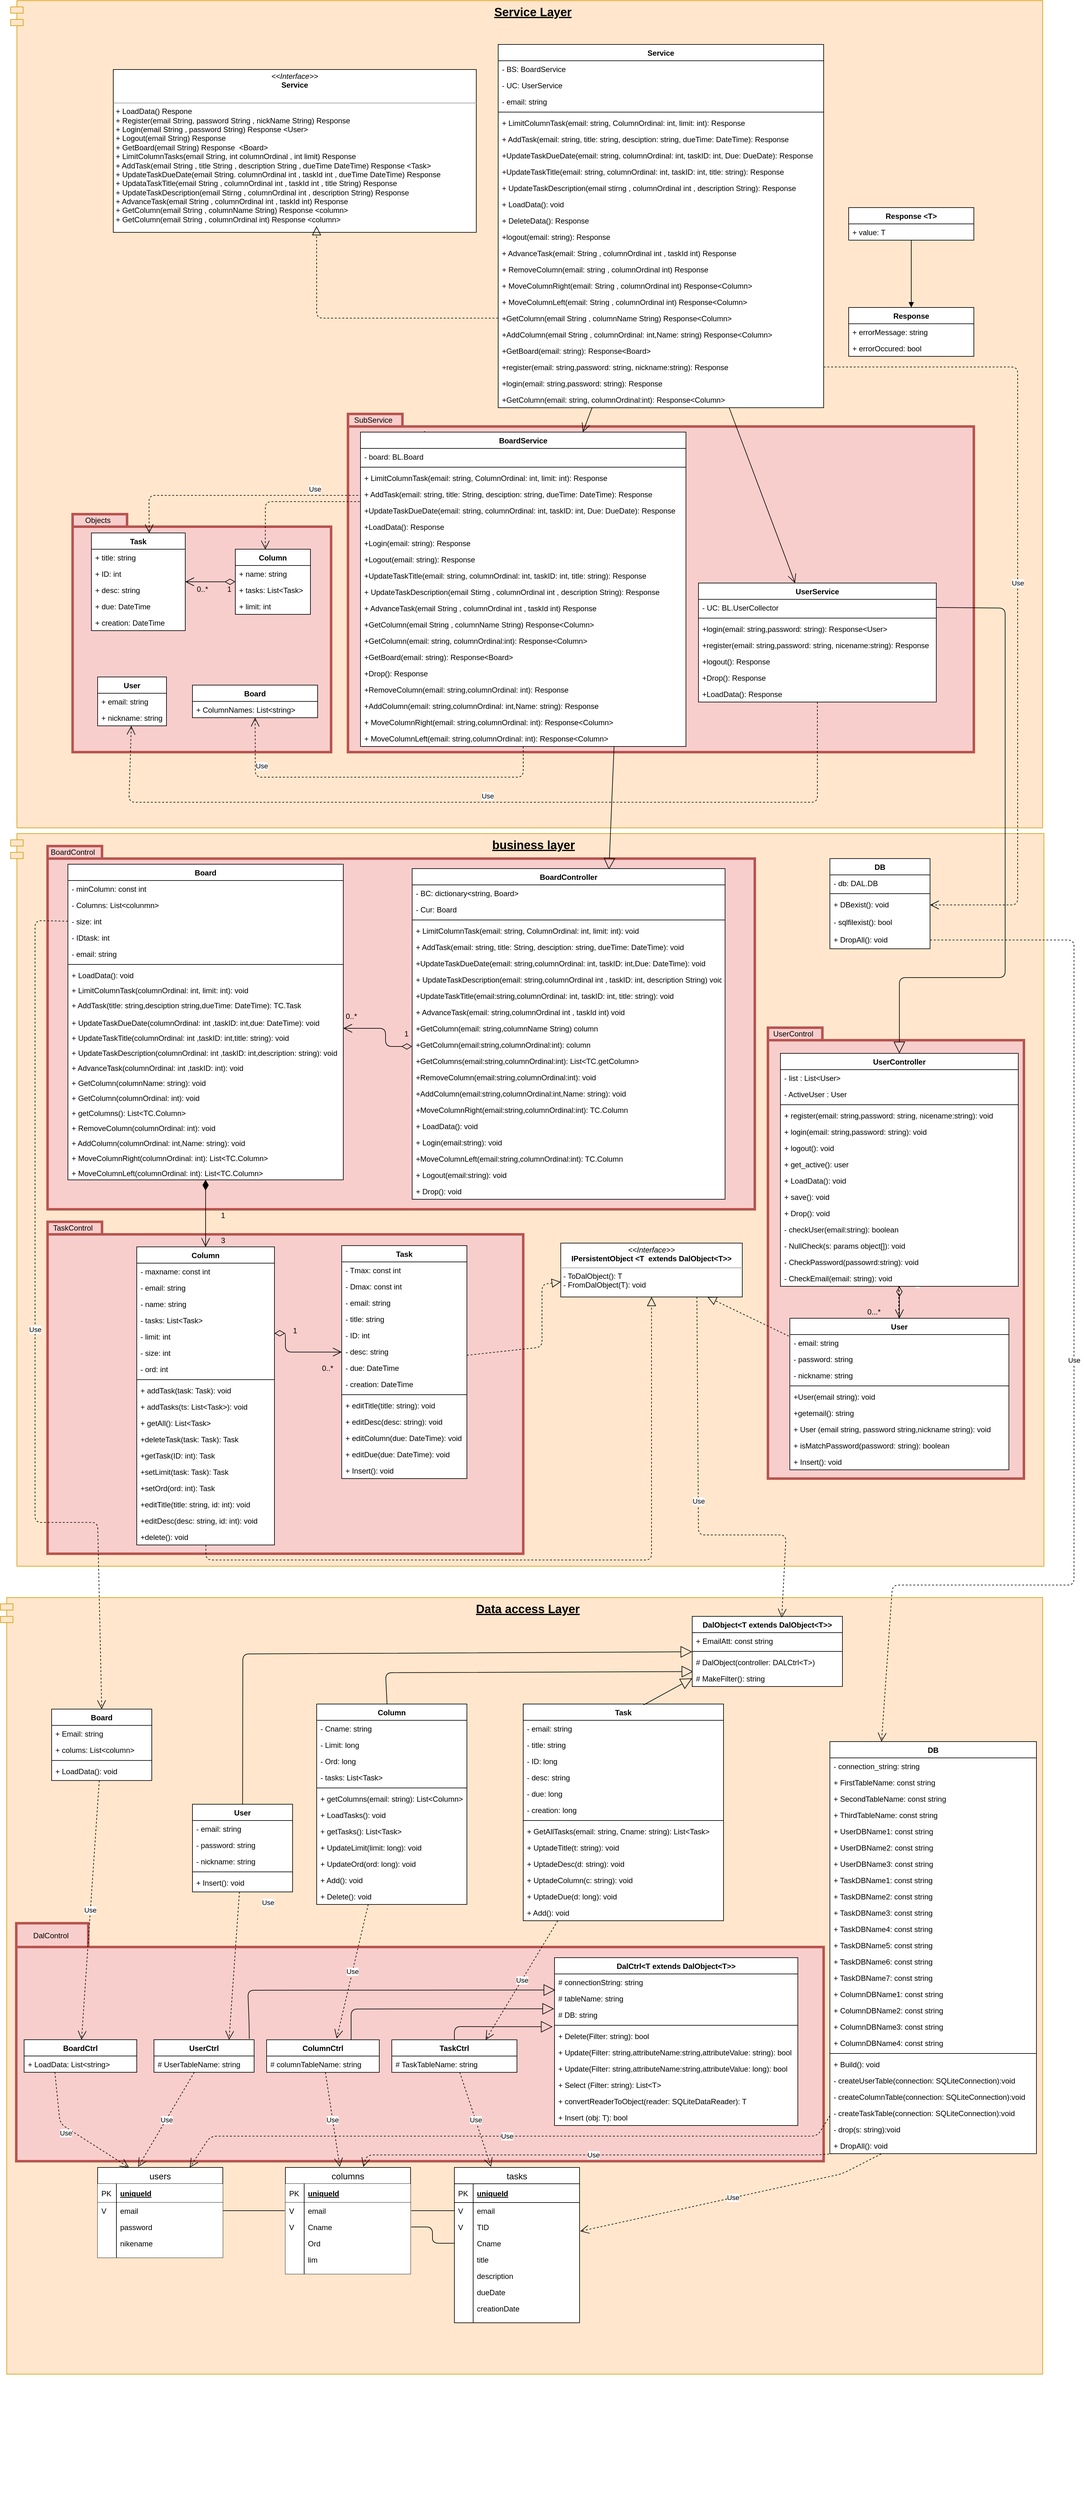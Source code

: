 <mxfile version="13.0.9" type="device"><diagram id="1aBfjTa6nizlrLuT2Bo4" name="Page-1"><mxGraphModel dx="2310" dy="3161" grid="1" gridSize="10" guides="1" tooltips="1" connect="1" arrows="1" fold="1" page="1" pageScale="1" pageWidth="827" pageHeight="1169" math="0" shadow="0"><root><mxCell id="0"/><mxCell id="1" parent="0"/><mxCell id="Yj3Z14aF89mtLnamThge-9" value="Data access Layer" style="shape=module;align=left;spacingLeft=20;align=center;verticalAlign=top;fillColor=#ffe6cc;strokeColor=#d79b00;fontStyle=5;fontSize=19;gradientColor=none;" parent="1" vertex="1"><mxGeometry x="-395.28" y="910" width="1665.28" height="1240" as="geometry"/></mxCell><mxCell id="DgBRBRVdNmCL8S2Xrwiq-12" value="" style="shape=folder;fontStyle=1;spacingTop=10;tabWidth=115;tabHeight=38;tabPosition=left;html=1;fillColor=#f8cecc;strokeColor=#b85450;strokeWidth=4;" vertex="1" parent="1"><mxGeometry x="-370" y="1430" width="1290" height="380" as="geometry"/></mxCell><mxCell id="Yj3Z14aF89mtLnamThge-4" value="business layer" style="shape=module;align=left;spacingLeft=20;align=center;verticalAlign=top;fillColor=#ffe6cc;strokeColor=#d79b00;fontSize=19;fontStyle=5" parent="1" vertex="1"><mxGeometry x="-379" y="-310" width="1651" height="1170" as="geometry"/></mxCell><mxCell id="lbItw_zA-bdGMvkaWCkq-1" value="" style="shape=folder;fontStyle=1;spacingTop=10;tabWidth=87;tabHeight=20;tabPosition=left;html=1;fillColor=#f8cecc;strokeColor=#b85450;strokeWidth=4;" parent="1" vertex="1"><mxGeometry x="-320" y="310" width="760" height="530" as="geometry"/></mxCell><mxCell id="Yj3Z14aF89mtLnamThge-1" value="Service Layer" style="shape=module;align=left;spacingLeft=20;align=center;verticalAlign=top;fillColor=#ffe6cc;strokeColor=#d79b00;fontStyle=5;fontSize=19;" parent="1" vertex="1"><mxGeometry x="-379" y="-1640" width="1649" height="1321" as="geometry"/></mxCell><mxCell id="Yj3Z14aF89mtLnamThge-2" value="" style="shape=folder;fontStyle=1;spacingTop=10;tabWidth=87;tabHeight=20;tabPosition=left;html=1;fillColor=#f8cecc;strokeColor=#b85450;strokeWidth=4;" parent="1" vertex="1"><mxGeometry x="160" y="-980" width="1000" height="540" as="geometry"/></mxCell><mxCell id="Yj3Z14aF89mtLnamThge-3" value="" style="shape=folder;fontStyle=1;spacingTop=10;tabWidth=87;tabHeight=20;tabPosition=left;html=1;fillColor=#f8cecc;strokeColor=#b85450;strokeWidth=4;" parent="1" vertex="1"><mxGeometry x="-280" y="-820" width="413" height="380" as="geometry"/></mxCell><mxCell id="Yj3Z14aF89mtLnamThge-6" value="" style="shape=folder;fontStyle=1;spacingTop=10;tabWidth=87;tabHeight=20;tabPosition=left;html=1;fillColor=#f8cecc;strokeColor=#b85450;strokeWidth=4;" parent="1" vertex="1"><mxGeometry x="-320" y="-290" width="1130" height="580" as="geometry"/></mxCell><mxCell id="Yj3Z14aF89mtLnamThge-7" value="TaskControl" style="text;html=1;align=center;verticalAlign=middle;resizable=0;points=[];autosize=1;" parent="1" vertex="1"><mxGeometry x="-320" y="310" width="80" height="20" as="geometry"/></mxCell><mxCell id="Yj3Z14aF89mtLnamThge-10" value="&lt;p style=&quot;margin: 0px ; margin-top: 4px ; text-align: center&quot;&gt;&lt;i&gt;&amp;lt;&amp;lt;Interface&amp;gt;&amp;gt;&lt;/i&gt;&lt;br&gt;&lt;b&gt;Service&lt;/b&gt;&lt;/p&gt;&lt;p style=&quot;margin: 0px ; margin-left: 4px&quot;&gt;&lt;br&gt;&lt;/p&gt;&lt;hr size=&quot;1&quot;&gt;&lt;p style=&quot;margin: 0px ; margin-left: 4px&quot;&gt;+ LoadData() Respone&lt;/p&gt;&lt;p style=&quot;margin: 0px ; margin-left: 4px&quot;&gt;+ Register(email String, password String , nickName String) Response&lt;/p&gt;&lt;p style=&quot;margin: 0px ; margin-left: 4px&quot;&gt;+ Login(email String , password String) Response &amp;lt;User&amp;gt;&lt;/p&gt;&lt;p style=&quot;margin: 0px ; margin-left: 4px&quot;&gt;+ Logout(email String) Response&amp;nbsp;&lt;/p&gt;&lt;p style=&quot;margin: 0px ; margin-left: 4px&quot;&gt;+ GetBoard(email String) Response&amp;nbsp; &amp;lt;Board&amp;gt;&lt;/p&gt;&lt;p style=&quot;margin: 0px ; margin-left: 4px&quot;&gt;+ LimitColumnTasks(email String, int columnOrdinal , int limit) Response&amp;nbsp;&lt;/p&gt;&lt;p style=&quot;margin: 0px ; margin-left: 4px&quot;&gt;+ AddTask(email String , title String , description String , dueTime DateTime) Response &amp;lt;Task&amp;gt;&lt;/p&gt;&lt;p style=&quot;margin: 0px ; margin-left: 4px&quot;&gt;+ UpdateTaskDueDate(email String. columnOrdinal int , taskId int , dueTime DateTime) Response&lt;/p&gt;&lt;p style=&quot;margin: 0px ; margin-left: 4px&quot;&gt;+ UpdataTaskTitle(email String , columnOrdinal int , taskId int , title String) Response&lt;/p&gt;&lt;p style=&quot;margin: 0px ; margin-left: 4px&quot;&gt;+ UpdateTaskDescription(email Stirng , columnOrdinal int , description String) Response&lt;/p&gt;&lt;p style=&quot;margin: 0px ; margin-left: 4px&quot;&gt;+ AdvanceTask(email String , columnOrdinal int , taskId int) Response&lt;/p&gt;&lt;p style=&quot;margin: 0px ; margin-left: 4px&quot;&gt;+ GetColumn(email String , columnName String) Response &amp;lt;column&amp;gt;&lt;/p&gt;&lt;p style=&quot;margin: 0px ; margin-left: 4px&quot;&gt;+ GetColumn(email String , columnOrdinal int) Response &amp;lt;column&amp;gt;&lt;/p&gt;" style="verticalAlign=top;align=left;overflow=fill;fontSize=12;fontFamily=Helvetica;html=1;" parent="1" vertex="1"><mxGeometry x="-215" y="-1530" width="580" height="260" as="geometry"/></mxCell><mxCell id="Yj3Z14aF89mtLnamThge-11" value="&lt;p style=&quot;margin: 0px ; margin-top: 4px ; text-align: center&quot;&gt;&lt;i&gt;&amp;lt;&amp;lt;Interface&amp;gt;&amp;gt;&lt;/i&gt;&lt;br&gt;&lt;b&gt;IPersistentObject &amp;lt;T&amp;nbsp; extends DalObject&amp;lt;T&amp;gt;&amp;gt;&lt;/b&gt;&lt;/p&gt;&lt;hr size=&quot;1&quot;&gt;&lt;p style=&quot;margin: 0px ; margin-left: 4px&quot;&gt;- ToDalObject(): T&lt;/p&gt;&lt;p style=&quot;margin: 0px ; margin-left: 4px&quot;&gt;- FromDalObject(T): void&lt;/p&gt;" style="verticalAlign=top;align=left;overflow=fill;fontSize=12;fontFamily=Helvetica;html=1;gradientColor=none;" parent="1" vertex="1"><mxGeometry x="500" y="344" width="290" height="86" as="geometry"/></mxCell><mxCell id="Yj3Z14aF89mtLnamThge-14" value="" style="endArrow=open;html=1;endSize=12;startArrow=diamondThin;startSize=14;startFill=0;edgeStyle=orthogonalEdgeStyle;align=left;verticalAlign=bottom;" parent="1" source="Yj3Z14aF89mtLnamThge-139" target="Yj3Z14aF89mtLnamThge-167" edge="1"><mxGeometry x="-0.789" y="24" relative="1" as="geometry"><mxPoint x="10" y="454" as="sourcePoint"/><mxPoint x="170" y="454" as="targetPoint"/><Array as="points"><mxPoint x="60" y="488"/><mxPoint x="60" y="518"/></Array><mxPoint as="offset"/></mxGeometry></mxCell><mxCell id="Yj3Z14aF89mtLnamThge-15" value="0..*" style="text;html=1;align=center;verticalAlign=middle;resizable=0;points=[];autosize=1;" parent="1" vertex="1"><mxGeometry x="111.5" y="534" width="30" height="20" as="geometry"/></mxCell><mxCell id="Yj3Z14aF89mtLnamThge-21" value="" style="endArrow=block;endFill=1;html=1;edgeStyle=orthogonalEdgeStyle;align=left;verticalAlign=top;" parent="1" source="Yj3Z14aF89mtLnamThge-68" target="Yj3Z14aF89mtLnamThge-70" edge="1"><mxGeometry x="0.126" y="-27" relative="1" as="geometry"><mxPoint x="-140" y="-880" as="sourcePoint"/><mxPoint x="20" y="-880" as="targetPoint"/><mxPoint x="-25" y="-16" as="offset"/></mxGeometry></mxCell><mxCell id="Yj3Z14aF89mtLnamThge-23" value="Use" style="endArrow=open;endSize=12;dashed=1;html=1;" parent="1" source="Yj3Z14aF89mtLnamThge-73" target="Yj3Z14aF89mtLnamThge-110" edge="1"><mxGeometry x="-0.006" y="-10" width="160" relative="1" as="geometry"><mxPoint x="800" y="-430" as="sourcePoint"/><mxPoint x="960" y="-430" as="targetPoint"/><Array as="points"><mxPoint x="910" y="-360"/><mxPoint x="480" y="-360"/><mxPoint x="-190" y="-360"/></Array><mxPoint as="offset"/></mxGeometry></mxCell><mxCell id="Yj3Z14aF89mtLnamThge-24" value="" style="endArrow=block;endSize=16;endFill=0;html=1;exitX=0.78;exitY=0.065;exitDx=0;exitDy=0;exitPerimeter=0;entryX=0.629;entryY=0.003;entryDx=0;entryDy=0;entryPerimeter=0;" parent="1" source="Yj3Z14aF89mtLnamThge-81" target="NX6UDApVdUvgqvDCxfea-82" edge="1"><mxGeometry x="0.025" y="49" width="160" relative="1" as="geometry"><mxPoint x="610.743" y="-331" as="sourcePoint"/><mxPoint x="640.0" y="116" as="targetPoint"/><mxPoint as="offset"/><Array as="points"><mxPoint x="586" y="-470"/></Array></mxGeometry></mxCell><mxCell id="Yj3Z14aF89mtLnamThge-25" value="" style="endArrow=block;dashed=1;endFill=0;endSize=12;html=1;exitX=0;exitY=0.5;exitDx=0;exitDy=0;entryX=0.56;entryY=0.962;entryDx=0;entryDy=0;entryPerimeter=0;" parent="1" source="Yj3Z14aF89mtLnamThge-63" target="Yj3Z14aF89mtLnamThge-10" edge="1"><mxGeometry width="160" relative="1" as="geometry"><mxPoint x="410" y="-830" as="sourcePoint"/><mxPoint x="100" y="-1049" as="targetPoint"/><Array as="points"><mxPoint x="110" y="-1133"/></Array></mxGeometry></mxCell><mxCell id="Yj3Z14aF89mtLnamThge-26" value="" style="endArrow=open;endFill=1;endSize=12;html=1;" parent="1" source="Yj3Z14aF89mtLnamThge-49" target="Yj3Z14aF89mtLnamThge-73" edge="1"><mxGeometry width="160" relative="1" as="geometry"><mxPoint x="730" y="-800" as="sourcePoint"/><mxPoint x="880" y="-800" as="targetPoint"/></mxGeometry></mxCell><mxCell id="Yj3Z14aF89mtLnamThge-27" value="" style="endArrow=open;endFill=1;endSize=12;html=1;" parent="1" source="Yj3Z14aF89mtLnamThge-49" target="Yj3Z14aF89mtLnamThge-81" edge="1"><mxGeometry width="160" relative="1" as="geometry"><mxPoint x="700" y="-1266.133" as="sourcePoint"/><mxPoint x="884.316" y="-710" as="targetPoint"/></mxGeometry></mxCell><mxCell id="Yj3Z14aF89mtLnamThge-28" value="SubService" style="text;html=1;align=center;verticalAlign=middle;resizable=0;points=[];autosize=1;" parent="1" vertex="1"><mxGeometry x="160" y="-980" width="80" height="20" as="geometry"/></mxCell><mxCell id="Yj3Z14aF89mtLnamThge-29" value="Objects" style="text;html=1;align=center;verticalAlign=middle;resizable=0;points=[];autosize=1;" parent="1" vertex="1"><mxGeometry x="-270" y="-820" width="60" height="20" as="geometry"/></mxCell><mxCell id="Yj3Z14aF89mtLnamThge-30" value="Use" style="endArrow=open;endSize=12;dashed=1;html=1;" parent="1" source="Yj3Z14aF89mtLnamThge-81" target="Yj3Z14aF89mtLnamThge-113" edge="1"><mxGeometry x="0.729" y="-10" width="160" relative="1" as="geometry"><mxPoint x="70" y="-400" as="sourcePoint"/><mxPoint x="230" y="-400" as="targetPoint"/><Array as="points"><mxPoint x="440" y="-400"/><mxPoint x="12" y="-400"/></Array><mxPoint as="offset"/></mxGeometry></mxCell><mxCell id="Yj3Z14aF89mtLnamThge-31" value="Use" style="endArrow=open;endSize=12;dashed=1;html=1;entryX=0.399;entryY=0.003;entryDx=0;entryDy=0;entryPerimeter=0;exitX=0.197;exitY=-0.003;exitDx=0;exitDy=0;exitPerimeter=0;" parent="1" source="Yj3Z14aF89mtLnamThge-81" target="Yj3Z14aF89mtLnamThge-106" edge="1"><mxGeometry x="0.295" y="-20" width="160" relative="1" as="geometry"><mxPoint x="90" y="-910" as="sourcePoint"/><mxPoint x="250" y="-910" as="targetPoint"/><Array as="points"><mxPoint x="280" y="-840"/><mxPoint x="28" y="-840"/></Array><mxPoint as="offset"/></mxGeometry></mxCell><mxCell id="Yj3Z14aF89mtLnamThge-32" value="" style="endArrow=open;endSize=12;dashed=1;html=1;entryX=0.616;entryY=0.002;entryDx=0;entryDy=0;entryPerimeter=0;" parent="1" target="Yj3Z14aF89mtLnamThge-94" edge="1"><mxGeometry x="0.995" y="-242" width="160" relative="1" as="geometry"><mxPoint x="332.12" y="-780" as="sourcePoint"/><mxPoint x="-80.0" y="-789.688" as="targetPoint"/><Array as="points"><mxPoint x="332.12" y="-850"/><mxPoint x="-158" y="-850"/></Array><mxPoint as="offset"/></mxGeometry></mxCell><mxCell id="Yj3Z14aF89mtLnamThge-33" value="" style="endArrow=open;html=1;endSize=12;startArrow=diamondThin;startSize=14;startFill=0;edgeStyle=orthogonalEdgeStyle;align=left;verticalAlign=bottom;" parent="1" source="Yj3Z14aF89mtLnamThge-106" target="Yj3Z14aF89mtLnamThge-94" edge="1"><mxGeometry x="-0.25" y="-18" relative="1" as="geometry"><mxPoint x="-80" y="-830" as="sourcePoint"/><mxPoint x="80" y="-830" as="targetPoint"/><mxPoint x="1" as="offset"/></mxGeometry></mxCell><mxCell id="Yj3Z14aF89mtLnamThge-34" value="0..*" style="text;html=1;align=center;verticalAlign=middle;resizable=0;points=[];autosize=1;" parent="1" vertex="1"><mxGeometry x="-88.5" y="-710" width="30" height="20" as="geometry"/></mxCell><mxCell id="Yj3Z14aF89mtLnamThge-68" value="Response &lt;T&gt;" style="swimlane;fontStyle=1;align=center;verticalAlign=top;childLayout=stackLayout;horizontal=1;startSize=26;horizontalStack=0;resizeParent=1;resizeParentMax=0;resizeLast=0;collapsible=1;marginBottom=0;gradientColor=none;swimlaneFillColor=#ffffff;" parent="1" vertex="1"><mxGeometry x="960" y="-1309.5" width="200" height="52" as="geometry"/></mxCell><mxCell id="Yj3Z14aF89mtLnamThge-69" value="+ value: T" style="text;strokeColor=none;fillColor=none;align=left;verticalAlign=top;spacingLeft=4;spacingRight=4;overflow=hidden;rotatable=0;points=[[0,0.5],[1,0.5]];portConstraint=eastwest;" parent="Yj3Z14aF89mtLnamThge-68" vertex="1"><mxGeometry y="26" width="200" height="26" as="geometry"/></mxCell><mxCell id="Yj3Z14aF89mtLnamThge-70" value="Response" style="swimlane;fontStyle=1;align=center;verticalAlign=top;childLayout=stackLayout;horizontal=1;startSize=26;horizontalStack=0;resizeParent=1;resizeParentMax=0;resizeLast=0;collapsible=1;marginBottom=0;gradientColor=none;swimlaneFillColor=#ffffff;" parent="1" vertex="1"><mxGeometry x="960" y="-1150" width="200" height="78" as="geometry"/></mxCell><mxCell id="Yj3Z14aF89mtLnamThge-71" value="+ errorMessage: string" style="text;strokeColor=none;fillColor=none;align=left;verticalAlign=top;spacingLeft=4;spacingRight=4;overflow=hidden;rotatable=0;points=[[0,0.5],[1,0.5]];portConstraint=eastwest;" parent="Yj3Z14aF89mtLnamThge-70" vertex="1"><mxGeometry y="26" width="200" height="26" as="geometry"/></mxCell><mxCell id="Yj3Z14aF89mtLnamThge-72" value="+ errorOccured: bool" style="text;strokeColor=none;fillColor=none;align=left;verticalAlign=top;spacingLeft=4;spacingRight=4;overflow=hidden;rotatable=0;points=[[0,0.5],[1,0.5]];portConstraint=eastwest;" parent="Yj3Z14aF89mtLnamThge-70" vertex="1"><mxGeometry y="52" width="200" height="26" as="geometry"/></mxCell><mxCell id="Yj3Z14aF89mtLnamThge-73" value="UserService" style="swimlane;fontStyle=1;align=center;verticalAlign=top;childLayout=stackLayout;horizontal=1;startSize=26;horizontalStack=0;resizeParent=1;resizeParentMax=0;resizeLast=0;collapsible=1;marginBottom=0;gradientColor=none;swimlaneFillColor=#ffffff;" parent="1" vertex="1"><mxGeometry x="720" y="-710" width="380" height="190" as="geometry"/></mxCell><mxCell id="Yj3Z14aF89mtLnamThge-74" value="- UC: BL.UserCollector" style="text;strokeColor=none;fillColor=none;align=left;verticalAlign=top;spacingLeft=4;spacingRight=4;overflow=hidden;rotatable=0;points=[[0,0.5],[1,0.5]];portConstraint=eastwest;" parent="Yj3Z14aF89mtLnamThge-73" vertex="1"><mxGeometry y="26" width="380" height="26" as="geometry"/></mxCell><mxCell id="Yj3Z14aF89mtLnamThge-76" value="" style="line;strokeWidth=1;fillColor=none;align=left;verticalAlign=middle;spacingTop=-1;spacingLeft=3;spacingRight=3;rotatable=0;labelPosition=right;points=[];portConstraint=eastwest;" parent="Yj3Z14aF89mtLnamThge-73" vertex="1"><mxGeometry y="52" width="380" height="8" as="geometry"/></mxCell><mxCell id="Yj3Z14aF89mtLnamThge-77" value="+login(email: string,password: string): Response&lt;User&gt;" style="text;strokeColor=none;fillColor=none;align=left;verticalAlign=top;spacingLeft=4;spacingRight=4;overflow=hidden;rotatable=0;points=[[0,0.5],[1,0.5]];portConstraint=eastwest;" parent="Yj3Z14aF89mtLnamThge-73" vertex="1"><mxGeometry y="60" width="380" height="26" as="geometry"/></mxCell><mxCell id="Yj3Z14aF89mtLnamThge-78" value="+register(email: string,password: string, nicename:string): Response" style="text;strokeColor=none;fillColor=none;align=left;verticalAlign=top;spacingLeft=4;spacingRight=4;overflow=hidden;rotatable=0;points=[[0,0.5],[1,0.5]];portConstraint=eastwest;" parent="Yj3Z14aF89mtLnamThge-73" vertex="1"><mxGeometry y="86" width="380" height="26" as="geometry"/></mxCell><mxCell id="Yj3Z14aF89mtLnamThge-80" value="+logout(): Response" style="text;strokeColor=none;fillColor=none;align=left;verticalAlign=top;spacingLeft=4;spacingRight=4;overflow=hidden;rotatable=0;points=[[0,0.5],[1,0.5]];portConstraint=eastwest;" parent="Yj3Z14aF89mtLnamThge-73" vertex="1"><mxGeometry y="112" width="380" height="26" as="geometry"/></mxCell><mxCell id="4mM1zlGRGHz0ZLfY_k2g-221" value="+Drop(): Response" style="text;strokeColor=none;fillColor=none;align=left;verticalAlign=top;spacingLeft=4;spacingRight=4;overflow=hidden;rotatable=0;points=[[0,0.5],[1,0.5]];portConstraint=eastwest;" parent="Yj3Z14aF89mtLnamThge-73" vertex="1"><mxGeometry y="138" width="380" height="26" as="geometry"/></mxCell><mxCell id="4mM1zlGRGHz0ZLfY_k2g-220" value="+LoadData(): Response" style="text;strokeColor=none;fillColor=none;align=left;verticalAlign=top;spacingLeft=4;spacingRight=4;overflow=hidden;rotatable=0;points=[[0,0.5],[1,0.5]];portConstraint=eastwest;" parent="Yj3Z14aF89mtLnamThge-73" vertex="1"><mxGeometry y="164" width="380" height="26" as="geometry"/></mxCell><mxCell id="Yj3Z14aF89mtLnamThge-94" value="Task" style="swimlane;fontStyle=1;align=center;verticalAlign=top;childLayout=stackLayout;horizontal=1;startSize=26;horizontalStack=0;resizeParent=1;resizeParentMax=0;resizeLast=0;collapsible=1;marginBottom=0;gradientColor=none;swimlaneFillColor=#ffffff;" parent="1" vertex="1"><mxGeometry x="-250" y="-790" width="150" height="156" as="geometry"/></mxCell><mxCell id="Yj3Z14aF89mtLnamThge-95" value="+ title: string" style="text;strokeColor=none;fillColor=none;align=left;verticalAlign=top;spacingLeft=4;spacingRight=4;overflow=hidden;rotatable=0;points=[[0,0.5],[1,0.5]];portConstraint=eastwest;" parent="Yj3Z14aF89mtLnamThge-94" vertex="1"><mxGeometry y="26" width="150" height="26" as="geometry"/></mxCell><mxCell id="Yj3Z14aF89mtLnamThge-96" value="+ ID: int" style="text;strokeColor=none;fillColor=none;align=left;verticalAlign=top;spacingLeft=4;spacingRight=4;overflow=hidden;rotatable=0;points=[[0,0.5],[1,0.5]];portConstraint=eastwest;" parent="Yj3Z14aF89mtLnamThge-94" vertex="1"><mxGeometry y="52" width="150" height="26" as="geometry"/></mxCell><mxCell id="Yj3Z14aF89mtLnamThge-97" value="+ desc: string" style="text;strokeColor=none;fillColor=none;align=left;verticalAlign=top;spacingLeft=4;spacingRight=4;overflow=hidden;rotatable=0;points=[[0,0.5],[1,0.5]];portConstraint=eastwest;" parent="Yj3Z14aF89mtLnamThge-94" vertex="1"><mxGeometry y="78" width="150" height="26" as="geometry"/></mxCell><mxCell id="Yj3Z14aF89mtLnamThge-98" value="+ due: DateTime" style="text;strokeColor=none;fillColor=none;align=left;verticalAlign=top;spacingLeft=4;spacingRight=4;overflow=hidden;rotatable=0;points=[[0,0.5],[1,0.5]];portConstraint=eastwest;" parent="Yj3Z14aF89mtLnamThge-94" vertex="1"><mxGeometry y="104" width="150" height="26" as="geometry"/></mxCell><mxCell id="Yj3Z14aF89mtLnamThge-99" value="+ creation: DateTime" style="text;strokeColor=none;fillColor=none;align=left;verticalAlign=top;spacingLeft=4;spacingRight=4;overflow=hidden;rotatable=0;points=[[0,0.5],[1,0.5]];portConstraint=eastwest;" parent="Yj3Z14aF89mtLnamThge-94" vertex="1"><mxGeometry y="130" width="150" height="26" as="geometry"/></mxCell><mxCell id="Yj3Z14aF89mtLnamThge-106" value="Column" style="swimlane;fontStyle=1;align=center;verticalAlign=top;childLayout=stackLayout;horizontal=1;startSize=26;horizontalStack=0;resizeParent=1;resizeParentMax=0;resizeLast=0;collapsible=1;marginBottom=0;gradientColor=none;swimlaneFillColor=#ffffff;" parent="1" vertex="1"><mxGeometry x="-20" y="-764" width="120" height="104" as="geometry"/></mxCell><mxCell id="Yj3Z14aF89mtLnamThge-107" value="+ name: string" style="text;strokeColor=none;fillColor=none;align=left;verticalAlign=top;spacingLeft=4;spacingRight=4;overflow=hidden;rotatable=0;points=[[0,0.5],[1,0.5]];portConstraint=eastwest;" parent="Yj3Z14aF89mtLnamThge-106" vertex="1"><mxGeometry y="26" width="120" height="26" as="geometry"/></mxCell><mxCell id="Yj3Z14aF89mtLnamThge-108" value="+ tasks: List&lt;Task&gt;" style="text;strokeColor=none;fillColor=none;align=left;verticalAlign=top;spacingLeft=4;spacingRight=4;overflow=hidden;rotatable=0;points=[[0,0.5],[1,0.5]];portConstraint=eastwest;" parent="Yj3Z14aF89mtLnamThge-106" vertex="1"><mxGeometry y="52" width="120" height="26" as="geometry"/></mxCell><mxCell id="Yj3Z14aF89mtLnamThge-109" value="+ limit: int" style="text;strokeColor=none;fillColor=none;align=left;verticalAlign=top;spacingLeft=4;spacingRight=4;overflow=hidden;rotatable=0;points=[[0,0.5],[1,0.5]];portConstraint=eastwest;" parent="Yj3Z14aF89mtLnamThge-106" vertex="1"><mxGeometry y="78" width="120" height="26" as="geometry"/></mxCell><mxCell id="Yj3Z14aF89mtLnamThge-110" value="User" style="swimlane;fontStyle=1;align=center;verticalAlign=top;childLayout=stackLayout;horizontal=1;startSize=26;horizontalStack=0;resizeParent=1;resizeParentMax=0;resizeLast=0;collapsible=1;marginBottom=0;gradientColor=none;swimlaneFillColor=#ffffff;" parent="1" vertex="1"><mxGeometry x="-240" y="-560" width="110" height="78" as="geometry"/></mxCell><mxCell id="Yj3Z14aF89mtLnamThge-111" value="+ email: string" style="text;strokeColor=none;fillColor=none;align=left;verticalAlign=top;spacingLeft=4;spacingRight=4;overflow=hidden;rotatable=0;points=[[0,0.5],[1,0.5]];portConstraint=eastwest;" parent="Yj3Z14aF89mtLnamThge-110" vertex="1"><mxGeometry y="26" width="110" height="26" as="geometry"/></mxCell><mxCell id="Yj3Z14aF89mtLnamThge-112" value="+ nickname: string" style="text;strokeColor=none;fillColor=none;align=left;verticalAlign=top;spacingLeft=4;spacingRight=4;overflow=hidden;rotatable=0;points=[[0,0.5],[1,0.5]];portConstraint=eastwest;" parent="Yj3Z14aF89mtLnamThge-110" vertex="1"><mxGeometry y="52" width="110" height="26" as="geometry"/></mxCell><mxCell id="Yj3Z14aF89mtLnamThge-113" value="Board" style="swimlane;fontStyle=1;align=center;verticalAlign=top;childLayout=stackLayout;horizontal=1;startSize=26;horizontalStack=0;resizeParent=1;resizeParentMax=0;resizeLast=0;collapsible=1;marginBottom=0;gradientColor=none;swimlaneFillColor=#ffffff;" parent="1" vertex="1"><mxGeometry x="-88.5" y="-547" width="200" height="52" as="geometry"/></mxCell><mxCell id="Yj3Z14aF89mtLnamThge-114" value="+ ColumnNames: List&lt;string&gt;" style="text;strokeColor=none;fillColor=none;align=left;verticalAlign=top;spacingLeft=4;spacingRight=4;overflow=hidden;rotatable=0;points=[[0,0.5],[1,0.5]];portConstraint=eastwest;" parent="Yj3Z14aF89mtLnamThge-113" vertex="1"><mxGeometry y="26" width="200" height="26" as="geometry"/></mxCell><mxCell id="NX6UDApVdUvgqvDCxfea-104" value="0...*" style="text;html=1;align=center;verticalAlign=middle;resizable=0;points=[];autosize=1;" parent="1" vertex="1"><mxGeometry x="180" y="494" width="40" height="20" as="geometry"/></mxCell><mxCell id="NX6UDApVdUvgqvDCxfea-110" value="" style="endArrow=open;html=1;endSize=12;startArrow=diamondThin;startSize=14;startFill=0;edgeStyle=orthogonalEdgeStyle;fontSize=19;" parent="1" source="NX6UDApVdUvgqvDCxfea-82" target="Yj3Z14aF89mtLnamThge-151" edge="1"><mxGeometry relative="1" as="geometry"><mxPoint x="450" y="200" as="sourcePoint"/><mxPoint x="610" y="200" as="targetPoint"/><Array as="points"><mxPoint x="220" y="30"/><mxPoint x="220" y="1"/></Array></mxGeometry></mxCell><mxCell id="NX6UDApVdUvgqvDCxfea-111" value="" style="resizable=0;html=1;align=left;verticalAlign=top;labelBackgroundColor=#ffffff;fontSize=10;" parent="NX6UDApVdUvgqvDCxfea-110" connectable="0" vertex="1"><mxGeometry x="-1" relative="1" as="geometry"><mxPoint x="-20" as="offset"/></mxGeometry></mxCell><mxCell id="NX6UDApVdUvgqvDCxfea-112" value="" style="resizable=0;html=1;align=right;verticalAlign=top;labelBackgroundColor=#ffffff;fontSize=10;" parent="NX6UDApVdUvgqvDCxfea-110" connectable="0" vertex="1"><mxGeometry x="1" relative="1" as="geometry"><mxPoint x="14.33" as="offset"/></mxGeometry></mxCell><mxCell id="lbItw_zA-bdGMvkaWCkq-4" value="" style="endArrow=open;html=1;endSize=12;startArrow=diamondThin;startSize=14;startFill=1;edgeStyle=orthogonalEdgeStyle;align=left;verticalAlign=bottom;" parent="1" source="Yj3Z14aF89mtLnamThge-151" target="Yj3Z14aF89mtLnamThge-139" edge="1"><mxGeometry x="-0.565" y="389" relative="1" as="geometry"><mxPoint x="-60" y="374" as="sourcePoint"/><mxPoint x="-370" y="334" as="targetPoint"/><Array as="points"/><mxPoint x="-109" y="-270" as="offset"/></mxGeometry></mxCell><mxCell id="lbItw_zA-bdGMvkaWCkq-5" value="3" style="text;html=1;align=center;verticalAlign=middle;resizable=0;points=[];autosize=1;" parent="1" vertex="1"><mxGeometry x="-50" y="330" width="20" height="20" as="geometry"/></mxCell><mxCell id="lbItw_zA-bdGMvkaWCkq-6" value="1" style="text;html=1;align=center;verticalAlign=middle;resizable=0;points=[];autosize=1;" parent="1" vertex="1"><mxGeometry x="-88.5" y="194" width="20" height="20" as="geometry"/></mxCell><mxCell id="lbItw_zA-bdGMvkaWCkq-9" value="0..*" style="text;html=1;align=center;verticalAlign=middle;resizable=0;points=[];autosize=1;" parent="1" vertex="1"><mxGeometry x="150" y="-28" width="30" height="20" as="geometry"/></mxCell><mxCell id="lbItw_zA-bdGMvkaWCkq-10" value="1" style="text;html=1;align=center;verticalAlign=middle;resizable=0;points=[];autosize=1;" parent="1" vertex="1"><mxGeometry x="242.5" width="20" height="20" as="geometry"/></mxCell><mxCell id="lbItw_zA-bdGMvkaWCkq-11" value="1" style="text;html=1;align=center;verticalAlign=middle;resizable=0;points=[];autosize=1;" parent="1" vertex="1"><mxGeometry x="-10" y="463" width="20" height="20" as="geometry"/></mxCell><mxCell id="lbItw_zA-bdGMvkaWCkq-13" value="" style="endArrow=block;dashed=1;endFill=0;endSize=12;html=1;" parent="1" source="Yj3Z14aF89mtLnamThge-167" target="Yj3Z14aF89mtLnamThge-11" edge="1"><mxGeometry width="160" relative="1" as="geometry"><mxPoint x="936.273" y="480.0" as="sourcePoint"/><mxPoint x="689.5" y="603" as="targetPoint"/><Array as="points"><mxPoint x="470" y="510"/><mxPoint x="470" y="410"/></Array></mxGeometry></mxCell><mxCell id="lbItw_zA-bdGMvkaWCkq-14" value="" style="endArrow=block;dashed=1;endFill=0;endSize=12;html=1;" parent="1" source="Yj3Z14aF89mtLnamThge-139" target="Yj3Z14aF89mtLnamThge-11" edge="1"><mxGeometry width="160" relative="1" as="geometry"><mxPoint x="200" y="626.547" as="sourcePoint"/><mxPoint x="342.5" y="609.999" as="targetPoint"/><Array as="points"><mxPoint x="-67" y="850"/><mxPoint x="645" y="850"/></Array></mxGeometry></mxCell><mxCell id="lbItw_zA-bdGMvkaWCkq-15" value="BoardControl" style="text;html=1;align=center;verticalAlign=middle;resizable=0;points=[];autosize=1;" parent="1" vertex="1"><mxGeometry x="-325" y="-290" width="90" height="20" as="geometry"/></mxCell><mxCell id="lbItw_zA-bdGMvkaWCkq-16" value="" style="group" parent="1" vertex="1" connectable="0"><mxGeometry x="-150" y="830" width="1474.02" height="1520" as="geometry"/></mxCell><mxCell id="Yj3Z14aF89mtLnamThge-100" value="" style="endArrow=block;endSize=16;endFill=0;html=1;entryX=0.007;entryY=0.082;entryDx=0;entryDy=0;entryPerimeter=0;" parent="lbItw_zA-bdGMvkaWCkq-16" source="Yj3Z14aF89mtLnamThge-123" target="Yj3Z14aF89mtLnamThge-137" edge="1"><mxGeometry width="160" relative="1" as="geometry"><mxPoint x="450.76" y="266.11" as="sourcePoint"/><mxPoint x="870" y="190" as="targetPoint"/><Array as="points"><mxPoint x="370" y="200"/></Array></mxGeometry></mxCell><mxCell id="Yj3Z14aF89mtLnamThge-133" value="DalObject&lt;T extends DalObject&lt;T&gt;&gt;" style="swimlane;fontStyle=1;align=center;verticalAlign=top;childLayout=stackLayout;horizontal=1;startSize=26;horizontalStack=0;resizeParent=1;resizeParentMax=0;resizeLast=0;collapsible=1;marginBottom=0;gradientColor=none;swimlaneFillColor=#ffffff;" parent="lbItw_zA-bdGMvkaWCkq-16" vertex="1"><mxGeometry x="860" y="110" width="240" height="112" as="geometry"/></mxCell><mxCell id="Yj3Z14aF89mtLnamThge-134" value="+ EmailAtt: const string" style="text;strokeColor=none;fillColor=none;align=left;verticalAlign=top;spacingLeft=4;spacingRight=4;overflow=hidden;rotatable=0;points=[[0,0.5],[1,0.5]];portConstraint=eastwest;" parent="Yj3Z14aF89mtLnamThge-133" vertex="1"><mxGeometry y="26" width="240" height="26" as="geometry"/></mxCell><mxCell id="4mM1zlGRGHz0ZLfY_k2g-110" value="" style="line;strokeWidth=1;fillColor=none;align=left;verticalAlign=middle;spacingTop=-1;spacingLeft=3;spacingRight=3;rotatable=0;labelPosition=right;points=[];portConstraint=eastwest;" parent="Yj3Z14aF89mtLnamThge-133" vertex="1"><mxGeometry y="52" width="240" height="8" as="geometry"/></mxCell><mxCell id="Yj3Z14aF89mtLnamThge-135" value="# DalObject(controller: DALCtrl&lt;T&gt;)" style="text;strokeColor=none;fillColor=none;align=left;verticalAlign=top;spacingLeft=4;spacingRight=4;overflow=hidden;rotatable=0;points=[[0,0.5],[1,0.5]];portConstraint=eastwest;fontStyle=0" parent="Yj3Z14aF89mtLnamThge-133" vertex="1"><mxGeometry y="60" width="240" height="26" as="geometry"/></mxCell><mxCell id="Yj3Z14aF89mtLnamThge-137" value="# MakeFilter(): string" style="text;strokeColor=none;fillColor=none;align=left;verticalAlign=top;spacingLeft=4;spacingRight=4;overflow=hidden;rotatable=0;points=[[0,0.5],[1,0.5]];portConstraint=eastwest;fontStyle=0" parent="Yj3Z14aF89mtLnamThge-133" vertex="1"><mxGeometry y="86" width="240" height="26" as="geometry"/></mxCell><mxCell id="Yj3Z14aF89mtLnamThge-123" value="Column" style="swimlane;fontStyle=1;align=center;verticalAlign=top;childLayout=stackLayout;horizontal=1;startSize=26;horizontalStack=0;resizeParent=1;resizeParentMax=0;resizeLast=0;collapsible=1;marginBottom=0;gradientColor=none;swimlaneFillColor=#ffffff;" parent="lbItw_zA-bdGMvkaWCkq-16" vertex="1"><mxGeometry x="260" y="250" width="240" height="320" as="geometry"/></mxCell><mxCell id="Yj3Z14aF89mtLnamThge-125" value="- Cname: string" style="text;strokeColor=none;fillColor=none;align=left;verticalAlign=top;spacingLeft=4;spacingRight=4;overflow=hidden;rotatable=0;points=[[0,0.5],[1,0.5]];portConstraint=eastwest;" parent="Yj3Z14aF89mtLnamThge-123" vertex="1"><mxGeometry y="26" width="240" height="26" as="geometry"/></mxCell><mxCell id="Yj3Z14aF89mtLnamThge-126" value="- Limit: long" style="text;strokeColor=none;fillColor=none;align=left;verticalAlign=top;spacingLeft=4;spacingRight=4;overflow=hidden;rotatable=0;points=[[0,0.5],[1,0.5]];portConstraint=eastwest;" parent="Yj3Z14aF89mtLnamThge-123" vertex="1"><mxGeometry y="52" width="240" height="26" as="geometry"/></mxCell><mxCell id="Yj3Z14aF89mtLnamThge-127" value="- Ord: long" style="text;strokeColor=none;fillColor=none;align=left;verticalAlign=top;spacingLeft=4;spacingRight=4;overflow=hidden;rotatable=0;points=[[0,0.5],[1,0.5]];portConstraint=eastwest;" parent="Yj3Z14aF89mtLnamThge-123" vertex="1"><mxGeometry y="78" width="240" height="26" as="geometry"/></mxCell><mxCell id="Ba22u4sH2a5hfSrY5VT0-6" value="- tasks: List&lt;Task&gt;" style="text;strokeColor=none;fillColor=none;align=left;verticalAlign=top;spacingLeft=4;spacingRight=4;overflow=hidden;rotatable=0;points=[[0,0.5],[1,0.5]];portConstraint=eastwest;" parent="Yj3Z14aF89mtLnamThge-123" vertex="1"><mxGeometry y="104" width="240" height="26" as="geometry"/></mxCell><mxCell id="Ba22u4sH2a5hfSrY5VT0-7" value="" style="line;strokeWidth=1;fillColor=none;align=left;verticalAlign=middle;spacingTop=-1;spacingLeft=3;spacingRight=3;rotatable=0;labelPosition=right;points=[];portConstraint=eastwest;" parent="Yj3Z14aF89mtLnamThge-123" vertex="1"><mxGeometry y="130" width="240" height="8" as="geometry"/></mxCell><mxCell id="Yj3Z14aF89mtLnamThge-128" value="+ getColumns(email: string): List&lt;Column&gt;" style="text;strokeColor=none;fillColor=none;align=left;verticalAlign=top;spacingLeft=4;spacingRight=4;overflow=hidden;rotatable=0;points=[[0,0.5],[1,0.5]];portConstraint=eastwest;" parent="Yj3Z14aF89mtLnamThge-123" vertex="1"><mxGeometry y="138" width="240" height="26" as="geometry"/></mxCell><mxCell id="Ba22u4sH2a5hfSrY5VT0-8" value="+ LoadTasks(): void" style="text;strokeColor=none;fillColor=none;align=left;verticalAlign=top;spacingLeft=4;spacingRight=4;overflow=hidden;rotatable=0;points=[[0,0.5],[1,0.5]];portConstraint=eastwest;" parent="Yj3Z14aF89mtLnamThge-123" vertex="1"><mxGeometry y="164" width="240" height="26" as="geometry"/></mxCell><mxCell id="4mM1zlGRGHz0ZLfY_k2g-127" value="+ getTasks(): List&lt;Task&gt;" style="text;strokeColor=none;fillColor=none;align=left;verticalAlign=top;spacingLeft=4;spacingRight=4;overflow=hidden;rotatable=0;points=[[0,0.5],[1,0.5]];portConstraint=eastwest;" parent="Yj3Z14aF89mtLnamThge-123" vertex="1"><mxGeometry y="190" width="240" height="26" as="geometry"/></mxCell><mxCell id="4mM1zlGRGHz0ZLfY_k2g-123" value="+ UpdateLimit(limit: long): void" style="text;strokeColor=none;fillColor=none;align=left;verticalAlign=top;spacingLeft=4;spacingRight=4;overflow=hidden;rotatable=0;points=[[0,0.5],[1,0.5]];portConstraint=eastwest;" parent="Yj3Z14aF89mtLnamThge-123" vertex="1"><mxGeometry y="216" width="240" height="26" as="geometry"/></mxCell><mxCell id="4mM1zlGRGHz0ZLfY_k2g-126" value="+ UpdateOrd(ord: long): void" style="text;strokeColor=none;fillColor=none;align=left;verticalAlign=top;spacingLeft=4;spacingRight=4;overflow=hidden;rotatable=0;points=[[0,0.5],[1,0.5]];portConstraint=eastwest;" parent="Yj3Z14aF89mtLnamThge-123" vertex="1"><mxGeometry y="242" width="240" height="26" as="geometry"/></mxCell><mxCell id="4mM1zlGRGHz0ZLfY_k2g-124" value="+ Add(): void" style="text;strokeColor=none;fillColor=none;align=left;verticalAlign=top;spacingLeft=4;spacingRight=4;overflow=hidden;rotatable=0;points=[[0,0.5],[1,0.5]];portConstraint=eastwest;" parent="Yj3Z14aF89mtLnamThge-123" vertex="1"><mxGeometry y="268" width="240" height="26" as="geometry"/></mxCell><mxCell id="4mM1zlGRGHz0ZLfY_k2g-125" value="+ Delete(): void" style="text;strokeColor=none;fillColor=none;align=left;verticalAlign=top;spacingLeft=4;spacingRight=4;overflow=hidden;rotatable=0;points=[[0,0.5],[1,0.5]];portConstraint=eastwest;" parent="Yj3Z14aF89mtLnamThge-123" vertex="1"><mxGeometry y="294" width="240" height="26" as="geometry"/></mxCell><mxCell id="Yj3Z14aF89mtLnamThge-116" value="Task" style="swimlane;fontStyle=1;align=center;verticalAlign=top;childLayout=stackLayout;horizontal=1;startSize=26;horizontalStack=0;resizeParent=1;resizeParentMax=0;resizeLast=0;collapsible=1;marginBottom=0;gradientColor=none;swimlaneFillColor=#ffffff;" parent="lbItw_zA-bdGMvkaWCkq-16" vertex="1"><mxGeometry x="590" y="250" width="320" height="346" as="geometry"/></mxCell><mxCell id="Yj3Z14aF89mtLnamThge-117" value="- email: string" style="text;strokeColor=none;fillColor=none;align=left;verticalAlign=top;spacingLeft=4;spacingRight=4;overflow=hidden;rotatable=0;points=[[0,0.5],[1,0.5]];portConstraint=eastwest;" parent="Yj3Z14aF89mtLnamThge-116" vertex="1"><mxGeometry y="26" width="320" height="26" as="geometry"/></mxCell><mxCell id="Yj3Z14aF89mtLnamThge-118" value="- title: string" style="text;strokeColor=none;fillColor=none;align=left;verticalAlign=top;spacingLeft=4;spacingRight=4;overflow=hidden;rotatable=0;points=[[0,0.5],[1,0.5]];portConstraint=eastwest;" parent="Yj3Z14aF89mtLnamThge-116" vertex="1"><mxGeometry y="52" width="320" height="26" as="geometry"/></mxCell><mxCell id="Yj3Z14aF89mtLnamThge-119" value="- ID: long" style="text;strokeColor=none;fillColor=none;align=left;verticalAlign=top;spacingLeft=4;spacingRight=4;overflow=hidden;rotatable=0;points=[[0,0.5],[1,0.5]];portConstraint=eastwest;" parent="Yj3Z14aF89mtLnamThge-116" vertex="1"><mxGeometry y="78" width="320" height="26" as="geometry"/></mxCell><mxCell id="Yj3Z14aF89mtLnamThge-120" value="- desc: string" style="text;strokeColor=none;fillColor=none;align=left;verticalAlign=top;spacingLeft=4;spacingRight=4;overflow=hidden;rotatable=0;points=[[0,0.5],[1,0.5]];portConstraint=eastwest;" parent="Yj3Z14aF89mtLnamThge-116" vertex="1"><mxGeometry y="104" width="320" height="26" as="geometry"/></mxCell><mxCell id="Yj3Z14aF89mtLnamThge-121" value="- due: long" style="text;strokeColor=none;fillColor=none;align=left;verticalAlign=top;spacingLeft=4;spacingRight=4;overflow=hidden;rotatable=0;points=[[0,0.5],[1,0.5]];portConstraint=eastwest;" parent="Yj3Z14aF89mtLnamThge-116" vertex="1"><mxGeometry y="130" width="320" height="26" as="geometry"/></mxCell><mxCell id="Yj3Z14aF89mtLnamThge-122" value="- creation: long" style="text;strokeColor=none;fillColor=none;align=left;verticalAlign=top;spacingLeft=4;spacingRight=4;overflow=hidden;rotatable=0;points=[[0,0.5],[1,0.5]];portConstraint=eastwest;" parent="Yj3Z14aF89mtLnamThge-116" vertex="1"><mxGeometry y="156" width="320" height="26" as="geometry"/></mxCell><mxCell id="4mM1zlGRGHz0ZLfY_k2g-114" value="" style="line;strokeWidth=1;fillColor=none;align=left;verticalAlign=middle;spacingTop=-1;spacingLeft=3;spacingRight=3;rotatable=0;labelPosition=right;points=[];portConstraint=eastwest;" parent="Yj3Z14aF89mtLnamThge-116" vertex="1"><mxGeometry y="182" width="320" height="8" as="geometry"/></mxCell><mxCell id="4mM1zlGRGHz0ZLfY_k2g-113" value="+ GetAllTasks(email: string, Cname: string): List&lt;Task&gt;" style="text;strokeColor=none;fillColor=none;align=left;verticalAlign=top;spacingLeft=4;spacingRight=4;overflow=hidden;rotatable=0;points=[[0,0.5],[1,0.5]];portConstraint=eastwest;" parent="Yj3Z14aF89mtLnamThge-116" vertex="1"><mxGeometry y="190" width="320" height="26" as="geometry"/></mxCell><mxCell id="4mM1zlGRGHz0ZLfY_k2g-116" value="+ UptadeTitle(t: string): void" style="text;strokeColor=none;fillColor=none;align=left;verticalAlign=top;spacingLeft=4;spacingRight=4;overflow=hidden;rotatable=0;points=[[0,0.5],[1,0.5]];portConstraint=eastwest;" parent="Yj3Z14aF89mtLnamThge-116" vertex="1"><mxGeometry y="216" width="320" height="26" as="geometry"/></mxCell><mxCell id="4mM1zlGRGHz0ZLfY_k2g-117" value="+ UptadeDesc(d: string): void" style="text;strokeColor=none;fillColor=none;align=left;verticalAlign=top;spacingLeft=4;spacingRight=4;overflow=hidden;rotatable=0;points=[[0,0.5],[1,0.5]];portConstraint=eastwest;" parent="Yj3Z14aF89mtLnamThge-116" vertex="1"><mxGeometry y="242" width="320" height="26" as="geometry"/></mxCell><mxCell id="4mM1zlGRGHz0ZLfY_k2g-118" value="+ UptadeColumn(c: string): void" style="text;strokeColor=none;fillColor=none;align=left;verticalAlign=top;spacingLeft=4;spacingRight=4;overflow=hidden;rotatable=0;points=[[0,0.5],[1,0.5]];portConstraint=eastwest;" parent="Yj3Z14aF89mtLnamThge-116" vertex="1"><mxGeometry y="268" width="320" height="26" as="geometry"/></mxCell><mxCell id="4mM1zlGRGHz0ZLfY_k2g-119" value="+ UptadeDue(d: long): void" style="text;strokeColor=none;fillColor=none;align=left;verticalAlign=top;spacingLeft=4;spacingRight=4;overflow=hidden;rotatable=0;points=[[0,0.5],[1,0.5]];portConstraint=eastwest;" parent="Yj3Z14aF89mtLnamThge-116" vertex="1"><mxGeometry y="294" width="320" height="26" as="geometry"/></mxCell><mxCell id="4mM1zlGRGHz0ZLfY_k2g-120" value="+ Add(): void" style="text;strokeColor=none;fillColor=none;align=left;verticalAlign=top;spacingLeft=4;spacingRight=4;overflow=hidden;rotatable=0;points=[[0,0.5],[1,0.5]];portConstraint=eastwest;" parent="Yj3Z14aF89mtLnamThge-116" vertex="1"><mxGeometry y="320" width="320" height="26" as="geometry"/></mxCell><mxCell id="4mM1zlGRGHz0ZLfY_k2g-38" value="Use" style="endArrow=open;endSize=12;dashed=1;html=1;" parent="lbItw_zA-bdGMvkaWCkq-16" source="4mM1zlGRGHz0ZLfY_k2g-7" target="DgBRBRVdNmCL8S2Xrwiq-480" edge="1"><mxGeometry width="160" relative="1" as="geometry"><mxPoint x="-33.49" y="816.11" as="sourcePoint"/><mxPoint x="140.75" y="962.97" as="targetPoint"/></mxGeometry></mxCell><mxCell id="Yj3Z14aF89mtLnamThge-115" value="" style="edgeStyle=none;orthogonalLoop=1;jettySize=auto;html=1;endArrow=block;endFill=0;endSize=16;exitX=0.601;exitY=0.004;exitDx=0;exitDy=0;exitPerimeter=0;entryX=0;entryY=0.5;entryDx=0;entryDy=0;" parent="lbItw_zA-bdGMvkaWCkq-16" source="Yj3Z14aF89mtLnamThge-116" target="Yj3Z14aF89mtLnamThge-137" edge="1"><mxGeometry relative="1" as="geometry"/></mxCell><mxCell id="Yj3Z14aF89mtLnamThge-104" value="Use" style="endArrow=open;endSize=12;dashed=1;html=1;entryX=0.75;entryY=0;entryDx=0;entryDy=0;" parent="lbItw_zA-bdGMvkaWCkq-16" source="Yj3Z14aF89mtLnamThge-116" target="4mM1zlGRGHz0ZLfY_k2g-20" edge="1"><mxGeometry width="160" relative="1" as="geometry"><mxPoint x="331.144" y="599.11" as="sourcePoint"/><mxPoint x="214.76" y="616.11" as="targetPoint"/></mxGeometry></mxCell><mxCell id="DgBRBRVdNmCL8S2Xrwiq-387" value="" style="group" vertex="1" connectable="0" parent="lbItw_zA-bdGMvkaWCkq-16"><mxGeometry x="-90" y="655" width="1118.75" height="268" as="geometry"/></mxCell><mxCell id="4mM1zlGRGHz0ZLfY_k2g-2" value="DalCtrl&lt;T extends DalObject&lt;T&gt;&gt;" style="swimlane;fontStyle=1;align=center;verticalAlign=top;childLayout=stackLayout;horizontal=1;startSize=26;horizontalStack=0;resizeParent=1;resizeParentMax=0;resizeLast=0;collapsible=1;marginBottom=0;gradientColor=none;swimlaneFillColor=#ffffff;" parent="DgBRBRVdNmCL8S2Xrwiq-387" vertex="1"><mxGeometry x="730" width="388.75" height="268" as="geometry"/></mxCell><mxCell id="4mM1zlGRGHz0ZLfY_k2g-3" value="# connectionString: string" style="text;strokeColor=none;fillColor=none;align=left;verticalAlign=top;spacingLeft=4;spacingRight=4;overflow=hidden;rotatable=0;points=[[0,0.5],[1,0.5]];portConstraint=eastwest;" parent="4mM1zlGRGHz0ZLfY_k2g-2" vertex="1"><mxGeometry y="26" width="388.75" height="26" as="geometry"/></mxCell><mxCell id="4mM1zlGRGHz0ZLfY_k2g-34" value="# tableName: string" style="text;strokeColor=none;fillColor=none;align=left;verticalAlign=top;spacingLeft=4;spacingRight=4;overflow=hidden;rotatable=0;points=[[0,0.5],[1,0.5]];portConstraint=eastwest;" parent="4mM1zlGRGHz0ZLfY_k2g-2" vertex="1"><mxGeometry y="52" width="388.75" height="26" as="geometry"/></mxCell><mxCell id="4mM1zlGRGHz0ZLfY_k2g-35" value="# DB: string" style="text;strokeColor=none;fillColor=none;align=left;verticalAlign=top;spacingLeft=4;spacingRight=4;overflow=hidden;rotatable=0;points=[[0,0.5],[1,0.5]];portConstraint=eastwest;" parent="4mM1zlGRGHz0ZLfY_k2g-2" vertex="1"><mxGeometry y="78" width="388.75" height="26" as="geometry"/></mxCell><mxCell id="4mM1zlGRGHz0ZLfY_k2g-30" value="" style="line;strokeWidth=1;fillColor=none;align=left;verticalAlign=middle;spacingTop=-1;spacingLeft=3;spacingRight=3;rotatable=0;labelPosition=right;points=[];portConstraint=eastwest;" parent="4mM1zlGRGHz0ZLfY_k2g-2" vertex="1"><mxGeometry y="104" width="388.75" height="8" as="geometry"/></mxCell><mxCell id="4mM1zlGRGHz0ZLfY_k2g-32" value="+ Delete(Filter: string): bool" style="text;strokeColor=none;fillColor=none;align=left;verticalAlign=top;spacingLeft=4;spacingRight=4;overflow=hidden;rotatable=0;points=[[0,0.5],[1,0.5]];portConstraint=eastwest;" parent="4mM1zlGRGHz0ZLfY_k2g-2" vertex="1"><mxGeometry y="112" width="388.75" height="26" as="geometry"/></mxCell><mxCell id="4mM1zlGRGHz0ZLfY_k2g-4" value="+ Update(Filter: string,attributeName:string,attributeValue: string): bool" style="text;strokeColor=none;fillColor=none;align=left;verticalAlign=top;spacingLeft=4;spacingRight=4;overflow=hidden;rotatable=0;points=[[0,0.5],[1,0.5]];portConstraint=eastwest;fontStyle=0" parent="4mM1zlGRGHz0ZLfY_k2g-2" vertex="1"><mxGeometry y="138" width="388.75" height="26" as="geometry"/></mxCell><mxCell id="4mM1zlGRGHz0ZLfY_k2g-36" value="+ Update(Filter: string,attributeName:string,attributeValue: long): bool" style="text;strokeColor=none;fillColor=none;align=left;verticalAlign=top;spacingLeft=4;spacingRight=4;overflow=hidden;rotatable=0;points=[[0,0.5],[1,0.5]];portConstraint=eastwest;fontStyle=0" parent="4mM1zlGRGHz0ZLfY_k2g-2" vertex="1"><mxGeometry y="164" width="388.75" height="26" as="geometry"/></mxCell><mxCell id="4mM1zlGRGHz0ZLfY_k2g-31" value="+ Select (Filter: string): List&lt;T&gt;" style="text;strokeColor=none;fillColor=none;align=left;verticalAlign=top;spacingLeft=4;spacingRight=4;overflow=hidden;rotatable=0;points=[[0,0.5],[1,0.5]];portConstraint=eastwest;fontStyle=0" parent="4mM1zlGRGHz0ZLfY_k2g-2" vertex="1"><mxGeometry y="190" width="388.75" height="26" as="geometry"/></mxCell><mxCell id="4mM1zlGRGHz0ZLfY_k2g-5" value="+ convertReaderToObject(reader: SQLiteDataReader): T" style="text;strokeColor=none;fillColor=none;align=left;verticalAlign=top;spacingLeft=4;spacingRight=4;overflow=hidden;rotatable=0;points=[[0,0.5],[1,0.5]];portConstraint=eastwest;fontStyle=0" parent="4mM1zlGRGHz0ZLfY_k2g-2" vertex="1"><mxGeometry y="216" width="388.75" height="26" as="geometry"/></mxCell><mxCell id="4mM1zlGRGHz0ZLfY_k2g-6" value="+ Insert (obj: T): bool" style="text;strokeColor=none;fillColor=none;align=left;verticalAlign=top;spacingLeft=4;spacingRight=4;overflow=hidden;rotatable=0;points=[[0,0.5],[1,0.5]];portConstraint=eastwest;fontStyle=0" parent="4mM1zlGRGHz0ZLfY_k2g-2" vertex="1"><mxGeometry y="242" width="388.75" height="26" as="geometry"/></mxCell><mxCell id="4mM1zlGRGHz0ZLfY_k2g-7" value="ColumnCtrl" style="swimlane;fontStyle=1;align=center;verticalAlign=top;childLayout=stackLayout;horizontal=1;startSize=26;horizontalStack=0;resizeParent=1;resizeParentMax=0;resizeLast=0;collapsible=1;marginBottom=0;gradientColor=none;swimlaneFillColor=#ffffff;" parent="DgBRBRVdNmCL8S2Xrwiq-387" vertex="1"><mxGeometry x="270" y="131.11" width="180" height="52" as="geometry"/></mxCell><mxCell id="4mM1zlGRGHz0ZLfY_k2g-8" value="# columnTableName: string" style="text;strokeColor=none;fillColor=none;align=left;verticalAlign=top;spacingLeft=4;spacingRight=4;overflow=hidden;rotatable=0;points=[[0,0.5],[1,0.5]];portConstraint=eastwest;" parent="4mM1zlGRGHz0ZLfY_k2g-7" vertex="1"><mxGeometry y="26" width="180" height="26" as="geometry"/></mxCell><mxCell id="4mM1zlGRGHz0ZLfY_k2g-20" value="TaskCtrl" style="swimlane;fontStyle=1;align=center;verticalAlign=top;childLayout=stackLayout;horizontal=1;startSize=26;horizontalStack=0;resizeParent=1;resizeParentMax=0;resizeLast=0;collapsible=1;marginBottom=0;gradientColor=none;swimlaneFillColor=#ffffff;" parent="DgBRBRVdNmCL8S2Xrwiq-387" vertex="1"><mxGeometry x="470" y="131.11" width="200" height="52" as="geometry"/></mxCell><mxCell id="4mM1zlGRGHz0ZLfY_k2g-21" value="# TaskTableName: string" style="text;strokeColor=none;fillColor=none;align=left;verticalAlign=top;spacingLeft=4;spacingRight=4;overflow=hidden;rotatable=0;points=[[0,0.5],[1,0.5]];portConstraint=eastwest;" parent="4mM1zlGRGHz0ZLfY_k2g-20" vertex="1"><mxGeometry y="26" width="200" height="26" as="geometry"/></mxCell><mxCell id="4mM1zlGRGHz0ZLfY_k2g-27" value="" style="endArrow=block;endSize=16;endFill=0;html=1;exitX=0.75;exitY=0;exitDx=0;exitDy=0;entryX=-0.002;entryY=1.141;entryDx=0;entryDy=0;entryPerimeter=0;" parent="DgBRBRVdNmCL8S2Xrwiq-387" source="4mM1zlGRGHz0ZLfY_k2g-7" target="4mM1zlGRGHz0ZLfY_k2g-34" edge="1"><mxGeometry width="160" relative="1" as="geometry"><mxPoint x="735.01" y="-698.89" as="sourcePoint"/><mxPoint x="895.01" y="-698.89" as="targetPoint"/><Array as="points"><mxPoint x="405" y="82"/></Array></mxGeometry></mxCell><mxCell id="4mM1zlGRGHz0ZLfY_k2g-135" value="" style="endArrow=block;endSize=16;endFill=0;html=1;entryX=-0.008;entryY=-0.064;entryDx=0;entryDy=0;entryPerimeter=0;" parent="DgBRBRVdNmCL8S2Xrwiq-387" target="4mM1zlGRGHz0ZLfY_k2g-32" edge="1" source="4mM1zlGRGHz0ZLfY_k2g-20"><mxGeometry width="160" relative="1" as="geometry"><mxPoint x="380" y="145" as="sourcePoint"/><mxPoint x="1144.885" y="-145.888" as="targetPoint"/><Array as="points"><mxPoint x="570" y="110"/></Array></mxGeometry></mxCell><mxCell id="DgBRBRVdNmCL8S2Xrwiq-395" value="Use" style="endArrow=open;endSize=12;dashed=1;html=1;entryX=0.622;entryY=-0.041;entryDx=0;entryDy=0;entryPerimeter=0;" edge="1" parent="lbItw_zA-bdGMvkaWCkq-16" source="Yj3Z14aF89mtLnamThge-123" target="4mM1zlGRGHz0ZLfY_k2g-7"><mxGeometry width="160" relative="1" as="geometry"><mxPoint x="-71.887" y="382.11" as="sourcePoint"/><mxPoint x="-63.231" y="690" as="targetPoint"/></mxGeometry></mxCell><mxCell id="DgBRBRVdNmCL8S2Xrwiq-480" value="columns" style="swimlane;fontStyle=0;childLayout=stackLayout;horizontal=1;startSize=26;horizontalStack=0;resizeParent=1;resizeParentMax=0;resizeLast=0;collapsible=1;marginBottom=0;align=center;fontSize=14;perimeterSpacing=1;" vertex="1" parent="lbItw_zA-bdGMvkaWCkq-16"><mxGeometry x="210" y="990" width="200" height="170" as="geometry"/></mxCell><mxCell id="DgBRBRVdNmCL8S2Xrwiq-481" value="uniqueId" style="shape=partialRectangle;top=0;left=0;right=0;bottom=1;align=left;verticalAlign=middle;spacingLeft=34;spacingRight=4;overflow=hidden;rotatable=0;points=[[0,0.5],[1,0.5]];portConstraint=eastwest;dropTarget=0;fontStyle=5;fontSize=12;perimeterSpacing=1;" vertex="1" parent="DgBRBRVdNmCL8S2Xrwiq-480"><mxGeometry y="26" width="200" height="30" as="geometry"/></mxCell><mxCell id="DgBRBRVdNmCL8S2Xrwiq-482" value="PK" style="shape=partialRectangle;top=0;left=0;bottom=0;fillColor=none;align=left;verticalAlign=middle;spacingLeft=4;spacingRight=4;overflow=hidden;rotatable=0;points=[];portConstraint=eastwest;part=1;fontSize=12;" vertex="1" connectable="0" parent="DgBRBRVdNmCL8S2Xrwiq-481"><mxGeometry width="30" height="30" as="geometry"/></mxCell><mxCell id="DgBRBRVdNmCL8S2Xrwiq-551" style="edgeStyle=none;orthogonalLoop=1;jettySize=auto;html=1;endArrow=block;endFill=0;endSize=16;" edge="1" parent="DgBRBRVdNmCL8S2Xrwiq-480" source="DgBRBRVdNmCL8S2Xrwiq-483" target="DgBRBRVdNmCL8S2Xrwiq-485"><mxGeometry relative="1" as="geometry"/></mxCell><mxCell id="DgBRBRVdNmCL8S2Xrwiq-483" value="email" style="shape=partialRectangle;top=0;left=0;right=0;bottom=0;align=left;verticalAlign=top;spacingLeft=34;spacingRight=4;overflow=hidden;rotatable=0;points=[[0,0.5],[1,0.5]];portConstraint=eastwest;dropTarget=0;fontSize=12;perimeterSpacing=1;" vertex="1" parent="DgBRBRVdNmCL8S2Xrwiq-480"><mxGeometry y="56" width="200" height="26" as="geometry"/></mxCell><mxCell id="DgBRBRVdNmCL8S2Xrwiq-484" value="V" style="shape=partialRectangle;top=0;left=0;bottom=0;fillColor=none;align=left;verticalAlign=top;spacingLeft=4;spacingRight=4;overflow=hidden;rotatable=0;points=[];portConstraint=eastwest;part=1;fontSize=12;" vertex="1" connectable="0" parent="DgBRBRVdNmCL8S2Xrwiq-483"><mxGeometry width="30" height="26" as="geometry"/></mxCell><mxCell id="DgBRBRVdNmCL8S2Xrwiq-485" value="Cname" style="shape=partialRectangle;top=0;left=0;right=0;bottom=0;align=left;verticalAlign=top;spacingLeft=34;spacingRight=4;overflow=hidden;rotatable=0;points=[[0,0.5],[1,0.5]];portConstraint=eastwest;dropTarget=0;fontSize=12;gradientColor=none;perimeterSpacing=1;" vertex="1" parent="DgBRBRVdNmCL8S2Xrwiq-480"><mxGeometry y="82" width="200" height="26" as="geometry"/></mxCell><mxCell id="DgBRBRVdNmCL8S2Xrwiq-486" value="V" style="shape=partialRectangle;top=0;left=0;bottom=0;fillColor=none;align=left;verticalAlign=top;spacingLeft=4;spacingRight=4;overflow=hidden;rotatable=0;points=[];portConstraint=eastwest;part=1;fontSize=12;" vertex="1" connectable="0" parent="DgBRBRVdNmCL8S2Xrwiq-485"><mxGeometry width="30" height="26" as="geometry"/></mxCell><mxCell id="DgBRBRVdNmCL8S2Xrwiq-491" value="Ord" style="shape=partialRectangle;top=0;left=0;right=0;bottom=0;align=left;verticalAlign=top;spacingLeft=34;spacingRight=4;overflow=hidden;rotatable=0;points=[[0,0.5],[1,0.5]];portConstraint=eastwest;dropTarget=0;fontSize=12;gradientColor=none;perimeterSpacing=1;" vertex="1" parent="DgBRBRVdNmCL8S2Xrwiq-480"><mxGeometry y="108" width="200" height="26" as="geometry"/></mxCell><mxCell id="DgBRBRVdNmCL8S2Xrwiq-492" value="" style="shape=partialRectangle;top=0;left=0;bottom=0;fillColor=none;align=left;verticalAlign=top;spacingLeft=4;spacingRight=4;overflow=hidden;rotatable=0;points=[];portConstraint=eastwest;part=1;fontSize=12;" vertex="1" connectable="0" parent="DgBRBRVdNmCL8S2Xrwiq-491"><mxGeometry width="30" height="26" as="geometry"/></mxCell><mxCell id="DgBRBRVdNmCL8S2Xrwiq-487" value="lim" style="shape=partialRectangle;top=0;left=0;right=0;bottom=0;align=left;verticalAlign=top;spacingLeft=34;spacingRight=4;overflow=hidden;rotatable=0;points=[[0,0.5],[1,0.5]];portConstraint=eastwest;dropTarget=0;fontSize=12;gradientColor=none;perimeterSpacing=1;" vertex="1" parent="DgBRBRVdNmCL8S2Xrwiq-480"><mxGeometry y="134" width="200" height="26" as="geometry"/></mxCell><mxCell id="DgBRBRVdNmCL8S2Xrwiq-488" value="" style="shape=partialRectangle;top=0;left=0;bottom=0;fillColor=none;align=left;verticalAlign=top;spacingLeft=4;spacingRight=4;overflow=hidden;rotatable=0;points=[];portConstraint=eastwest;part=1;fontSize=12;" vertex="1" connectable="0" parent="DgBRBRVdNmCL8S2Xrwiq-487"><mxGeometry width="30" height="26" as="geometry"/></mxCell><mxCell id="DgBRBRVdNmCL8S2Xrwiq-489" value="" style="shape=partialRectangle;top=0;left=0;right=0;bottom=0;align=left;verticalAlign=top;spacingLeft=34;spacingRight=4;overflow=hidden;rotatable=0;points=[[0,0.5],[1,0.5]];portConstraint=eastwest;dropTarget=0;fontSize=12;gradientColor=none;perimeterSpacing=1;" vertex="1" parent="DgBRBRVdNmCL8S2Xrwiq-480"><mxGeometry y="160" width="200" height="10" as="geometry"/></mxCell><mxCell id="DgBRBRVdNmCL8S2Xrwiq-490" value="" style="shape=partialRectangle;top=0;left=0;bottom=0;fillColor=none;align=left;verticalAlign=top;spacingLeft=4;spacingRight=4;overflow=hidden;rotatable=0;points=[];portConstraint=eastwest;part=1;fontSize=12;" vertex="1" connectable="0" parent="DgBRBRVdNmCL8S2Xrwiq-489"><mxGeometry width="30" height="10" as="geometry"/></mxCell><mxCell id="Yj3Z14aF89mtLnamThge-5" value="" style="shape=folder;fontStyle=1;spacingTop=10;tabWidth=87;tabHeight=20;tabPosition=left;html=1;fillColor=#f8cecc;strokeColor=#b85450;strokeWidth=4;" parent="1" vertex="1"><mxGeometry x="831" width="409" height="720" as="geometry"/></mxCell><mxCell id="Yj3Z14aF89mtLnamThge-8" value="UserControl" style="text;html=1;align=center;verticalAlign=middle;resizable=0;points=[];autosize=1;" parent="1" vertex="1"><mxGeometry x="831" width="80" height="20" as="geometry"/></mxCell><mxCell id="Yj3Z14aF89mtLnamThge-17" value="0...*" style="text;html=1;align=center;verticalAlign=middle;resizable=0;points=[];autosize=1;" parent="1" vertex="1"><mxGeometry x="980" y="444" width="40" height="20" as="geometry"/></mxCell><mxCell id="Yj3Z14aF89mtLnamThge-16" value="1" style="endArrow=open;html=1;endSize=12;startArrow=diamondThin;startSize=14;startFill=0;edgeStyle=orthogonalEdgeStyle;align=left;verticalAlign=bottom;" parent="1" source="Yj3Z14aF89mtLnamThge-35" target="Yj3Z14aF89mtLnamThge-43" edge="1"><mxGeometry x="-0.767" y="24" relative="1" as="geometry"><mxPoint x="1026" y="91" as="sourcePoint"/><mxPoint x="901" y="-20" as="targetPoint"/><Array as="points"/><mxPoint y="-1" as="offset"/></mxGeometry></mxCell><mxCell id="Yj3Z14aF89mtLnamThge-20" value="" style="endArrow=block;dashed=1;endFill=0;endSize=12;html=1;exitX=0.5;exitY=0;exitDx=0;exitDy=0;" parent="1" source="Yj3Z14aF89mtLnamThge-43" target="Yj3Z14aF89mtLnamThge-11" edge="1"><mxGeometry width="160" relative="1" as="geometry"><mxPoint x="1060" y="140" as="sourcePoint"/><mxPoint x="720" y="170" as="targetPoint"/><Array as="points"><mxPoint x="1040" y="340"/><mxPoint x="1040" y="577"/></Array></mxGeometry></mxCell><mxCell id="Yj3Z14aF89mtLnamThge-138" value="Use" style="endArrow=open;endSize=12;dashed=1;html=1;exitX=0.75;exitY=1;exitDx=0;exitDy=0;entryX=0.596;entryY=0.018;entryDx=0;entryDy=0;entryPerimeter=0;" parent="1" source="Yj3Z14aF89mtLnamThge-11" target="Yj3Z14aF89mtLnamThge-133" edge="1"><mxGeometry width="160" relative="1" as="geometry"><mxPoint x="660.216" y="720" as="sourcePoint"/><mxPoint x="529.998" y="837" as="targetPoint"/><Array as="points"><mxPoint x="720" y="810"/><mxPoint x="860" y="810"/></Array></mxGeometry></mxCell><mxCell id="Ba22u4sH2a5hfSrY5VT0-17" value="1" style="text;html=1;align=center;verticalAlign=middle;resizable=0;points=[];autosize=1;" parent="1" vertex="1"><mxGeometry x="-50" y="290" width="20" height="20" as="geometry"/></mxCell><mxCell id="Ba22u4sH2a5hfSrY5VT0-18" value="1" style="text;html=1;align=center;verticalAlign=middle;resizable=0;points=[];autosize=1;" parent="1" vertex="1"><mxGeometry x="65" y="474" width="20" height="20" as="geometry"/></mxCell><mxCell id="Ba22u4sH2a5hfSrY5VT0-19" value="1" style="text;html=1;align=center;verticalAlign=middle;resizable=0;points=[];autosize=1;" parent="1" vertex="1"><mxGeometry x="-40" y="-710" width="20" height="20" as="geometry"/></mxCell><mxCell id="4mM1zlGRGHz0ZLfY_k2g-136" value="Use" style="endArrow=open;endSize=12;dashed=1;html=1;entryX=0.5;entryY=0;entryDx=0;entryDy=0;exitX=0;exitY=0.5;exitDx=0;exitDy=0;" parent="1" source="Yj3Z14aF89mtLnamThge-152" target="4mM1zlGRGHz0ZLfY_k2g-128" edge="1"><mxGeometry width="160" relative="1" as="geometry"><mxPoint x="337.33" y="670" as="sourcePoint"/><mxPoint x="20.0" y="921.216" as="targetPoint"/><Array as="points"><mxPoint x="-340" y="-171"/><mxPoint x="-340" y="790"/><mxPoint x="-240" y="790"/></Array></mxGeometry></mxCell><mxCell id="Yj3Z14aF89mtLnamThge-35" value="UserController" style="swimlane;fontStyle=1;align=center;verticalAlign=top;childLayout=stackLayout;horizontal=1;startSize=26;horizontalStack=0;resizeParent=1;resizeParentMax=0;resizeLast=0;collapsible=1;marginBottom=0;gradientColor=none;swimlaneFillColor=#ffffff;" parent="1" vertex="1"><mxGeometry x="851" y="41" width="380" height="372" as="geometry"/></mxCell><mxCell id="Yj3Z14aF89mtLnamThge-36" value="- list : List&lt;User&gt;" style="text;strokeColor=none;fillColor=none;align=left;verticalAlign=top;spacingLeft=4;spacingRight=4;overflow=hidden;rotatable=0;points=[[0,0.5],[1,0.5]];portConstraint=eastwest;" parent="Yj3Z14aF89mtLnamThge-35" vertex="1"><mxGeometry y="26" width="380" height="26" as="geometry"/></mxCell><mxCell id="Ba22u4sH2a5hfSrY5VT0-1" value="- ActiveUser : User" style="text;strokeColor=none;fillColor=none;align=left;verticalAlign=top;spacingLeft=4;spacingRight=4;overflow=hidden;rotatable=0;points=[[0,0.5],[1,0.5]];portConstraint=eastwest;" parent="Yj3Z14aF89mtLnamThge-35" vertex="1"><mxGeometry y="52" width="380" height="26" as="geometry"/></mxCell><mxCell id="Yj3Z14aF89mtLnamThge-38" value="" style="line;strokeWidth=1;fillColor=none;align=left;verticalAlign=middle;spacingTop=-1;spacingLeft=3;spacingRight=3;rotatable=0;labelPosition=right;points=[];portConstraint=eastwest;" parent="Yj3Z14aF89mtLnamThge-35" vertex="1"><mxGeometry y="78" width="380" height="8" as="geometry"/></mxCell><mxCell id="Yj3Z14aF89mtLnamThge-39" value="+ register(email: string,password: string, nicename:string): void" style="text;strokeColor=none;fillColor=none;align=left;verticalAlign=top;spacingLeft=4;spacingRight=4;overflow=hidden;rotatable=0;points=[[0,0.5],[1,0.5]];portConstraint=eastwest;" parent="Yj3Z14aF89mtLnamThge-35" vertex="1"><mxGeometry y="86" width="380" height="26" as="geometry"/></mxCell><mxCell id="Yj3Z14aF89mtLnamThge-40" value="+ login(email: string,password: string): void" style="text;strokeColor=none;fillColor=none;align=left;verticalAlign=top;spacingLeft=4;spacingRight=4;overflow=hidden;rotatable=0;points=[[0,0.5],[1,0.5]];portConstraint=eastwest;" parent="Yj3Z14aF89mtLnamThge-35" vertex="1"><mxGeometry y="112" width="380" height="26" as="geometry"/></mxCell><mxCell id="Yj3Z14aF89mtLnamThge-41" value="+ logout(): void" style="text;strokeColor=none;fillColor=none;align=left;verticalAlign=top;spacingLeft=4;spacingRight=4;overflow=hidden;rotatable=0;points=[[0,0.5],[1,0.5]];portConstraint=eastwest;" parent="Yj3Z14aF89mtLnamThge-35" vertex="1"><mxGeometry y="138" width="380" height="26" as="geometry"/></mxCell><mxCell id="hfOH5BjGrQu530nekm9u-1" value="+ get_active(): user" style="text;strokeColor=none;fillColor=none;align=left;verticalAlign=top;spacingLeft=4;spacingRight=4;overflow=hidden;rotatable=0;points=[[0,0.5],[1,0.5]];portConstraint=eastwest;" parent="Yj3Z14aF89mtLnamThge-35" vertex="1"><mxGeometry y="164" width="380" height="26" as="geometry"/></mxCell><mxCell id="hfOH5BjGrQu530nekm9u-4" value="+ LoadData(): void" style="text;strokeColor=none;fillColor=none;align=left;verticalAlign=top;spacingLeft=4;spacingRight=4;overflow=hidden;rotatable=0;points=[[0,0.5],[1,0.5]];portConstraint=eastwest;" parent="Yj3Z14aF89mtLnamThge-35" vertex="1"><mxGeometry y="190" width="380" height="26" as="geometry"/></mxCell><mxCell id="4mM1zlGRGHz0ZLfY_k2g-172" value="+ save(): void" style="text;strokeColor=none;fillColor=none;align=left;verticalAlign=top;spacingLeft=4;spacingRight=4;overflow=hidden;rotatable=0;points=[[0,0.5],[1,0.5]];portConstraint=eastwest;" parent="Yj3Z14aF89mtLnamThge-35" vertex="1"><mxGeometry y="216" width="380" height="26" as="geometry"/></mxCell><mxCell id="4mM1zlGRGHz0ZLfY_k2g-173" value="+ Drop(): void" style="text;strokeColor=none;fillColor=none;align=left;verticalAlign=top;spacingLeft=4;spacingRight=4;overflow=hidden;rotatable=0;points=[[0,0.5],[1,0.5]];portConstraint=eastwest;" parent="Yj3Z14aF89mtLnamThge-35" vertex="1"><mxGeometry y="242" width="380" height="26" as="geometry"/></mxCell><mxCell id="Yj3Z14aF89mtLnamThge-42" value="- checkUser(email:string): boolean" style="text;strokeColor=none;fillColor=none;align=left;verticalAlign=top;spacingLeft=4;spacingRight=4;overflow=hidden;rotatable=0;points=[[0,0.5],[1,0.5]];portConstraint=eastwest;" parent="Yj3Z14aF89mtLnamThge-35" vertex="1"><mxGeometry y="268" width="380" height="26" as="geometry"/></mxCell><mxCell id="cdWC2fDKnZGvpRcUNhTk-2" value="- NullCheck(s: params object[]): void" style="text;strokeColor=none;fillColor=none;align=left;verticalAlign=top;spacingLeft=4;spacingRight=4;overflow=hidden;rotatable=0;points=[[0,0.5],[1,0.5]];portConstraint=eastwest;" parent="Yj3Z14aF89mtLnamThge-35" vertex="1"><mxGeometry y="294" width="380" height="26" as="geometry"/></mxCell><mxCell id="cdWC2fDKnZGvpRcUNhTk-3" value="- CheckPassword(passowrd:string): void" style="text;strokeColor=none;fillColor=none;align=left;verticalAlign=top;spacingLeft=4;spacingRight=4;overflow=hidden;rotatable=0;points=[[0,0.5],[1,0.5]];portConstraint=eastwest;" parent="Yj3Z14aF89mtLnamThge-35" vertex="1"><mxGeometry y="320" width="380" height="26" as="geometry"/></mxCell><mxCell id="cdWC2fDKnZGvpRcUNhTk-5" value="- CheckEmail(email: string): void" style="text;strokeColor=none;fillColor=none;align=left;verticalAlign=top;spacingLeft=4;spacingRight=4;overflow=hidden;rotatable=0;points=[[0,0.5],[1,0.5]];portConstraint=eastwest;" parent="Yj3Z14aF89mtLnamThge-35" vertex="1"><mxGeometry y="346" width="380" height="26" as="geometry"/></mxCell><mxCell id="Yj3Z14aF89mtLnamThge-43" value="User" style="swimlane;fontStyle=1;align=center;verticalAlign=top;childLayout=stackLayout;horizontal=1;startSize=26;horizontalStack=0;resizeParent=1;resizeParentMax=0;resizeLast=0;collapsible=1;marginBottom=0;gradientColor=none;swimlaneFillColor=#ffffff;" parent="1" vertex="1"><mxGeometry x="866" y="464" width="350" height="242" as="geometry"/></mxCell><mxCell id="Yj3Z14aF89mtLnamThge-44" value="- email: string" style="text;strokeColor=none;fillColor=none;align=left;verticalAlign=top;spacingLeft=4;spacingRight=4;overflow=hidden;rotatable=0;points=[[0,0.5],[1,0.5]];portConstraint=eastwest;" parent="Yj3Z14aF89mtLnamThge-43" vertex="1"><mxGeometry y="26" width="350" height="26" as="geometry"/></mxCell><mxCell id="Ba22u4sH2a5hfSrY5VT0-2" value="- password: string" style="text;strokeColor=none;fillColor=none;align=left;verticalAlign=top;spacingLeft=4;spacingRight=4;overflow=hidden;rotatable=0;points=[[0,0.5],[1,0.5]];portConstraint=eastwest;" parent="Yj3Z14aF89mtLnamThge-43" vertex="1"><mxGeometry y="52" width="350" height="26" as="geometry"/></mxCell><mxCell id="Yj3Z14aF89mtLnamThge-46" value="- nickname: string" style="text;strokeColor=none;fillColor=none;align=left;verticalAlign=top;spacingLeft=4;spacingRight=4;overflow=hidden;rotatable=0;points=[[0,0.5],[1,0.5]];portConstraint=eastwest;" parent="Yj3Z14aF89mtLnamThge-43" vertex="1"><mxGeometry y="78" width="350" height="26" as="geometry"/></mxCell><mxCell id="Yj3Z14aF89mtLnamThge-47" value="" style="line;strokeWidth=1;fillColor=none;align=left;verticalAlign=middle;spacingTop=-1;spacingLeft=3;spacingRight=3;rotatable=0;labelPosition=right;points=[];portConstraint=eastwest;" parent="Yj3Z14aF89mtLnamThge-43" vertex="1"><mxGeometry y="104" width="350" height="8" as="geometry"/></mxCell><mxCell id="4mM1zlGRGHz0ZLfY_k2g-170" value="+User(email string): void" style="text;strokeColor=none;fillColor=none;align=left;verticalAlign=top;spacingLeft=4;spacingRight=4;overflow=hidden;rotatable=0;points=[[0,0.5],[1,0.5]];portConstraint=eastwest;" parent="Yj3Z14aF89mtLnamThge-43" vertex="1"><mxGeometry y="112" width="350" height="26" as="geometry"/></mxCell><mxCell id="4mM1zlGRGHz0ZLfY_k2g-171" value="+getemail(): string" style="text;strokeColor=none;fillColor=none;align=left;verticalAlign=top;spacingLeft=4;spacingRight=4;overflow=hidden;rotatable=0;points=[[0,0.5],[1,0.5]];portConstraint=eastwest;" parent="Yj3Z14aF89mtLnamThge-43" vertex="1"><mxGeometry y="138" width="350" height="26" as="geometry"/></mxCell><mxCell id="Yj3Z14aF89mtLnamThge-178" value="+ User (email string, password string,nickname string): void" style="text;strokeColor=none;fillColor=none;align=left;verticalAlign=top;spacingLeft=4;spacingRight=4;overflow=hidden;rotatable=0;points=[[0,0.5],[1,0.5]];portConstraint=eastwest;" parent="Yj3Z14aF89mtLnamThge-43" vertex="1"><mxGeometry y="164" width="350" height="26" as="geometry"/></mxCell><mxCell id="hfOH5BjGrQu530nekm9u-2" value="+ isMatchPassword(password: string): boolean" style="text;strokeColor=none;fillColor=none;align=left;verticalAlign=top;spacingLeft=4;spacingRight=4;overflow=hidden;rotatable=0;points=[[0,0.5],[1,0.5]];portConstraint=eastwest;" parent="Yj3Z14aF89mtLnamThge-43" vertex="1"><mxGeometry y="190" width="350" height="26" as="geometry"/></mxCell><mxCell id="hfOH5BjGrQu530nekm9u-3" value="+ Insert(): void" style="text;strokeColor=none;fillColor=none;align=left;verticalAlign=top;spacingLeft=4;spacingRight=4;overflow=hidden;rotatable=0;points=[[0,0.5],[1,0.5]];portConstraint=eastwest;" parent="Yj3Z14aF89mtLnamThge-43" vertex="1"><mxGeometry y="216" width="350" height="26" as="geometry"/></mxCell><mxCell id="Yj3Z14aF89mtLnamThge-22" value="" style="endArrow=block;endSize=16;endFill=0;html=1;exitX=1;exitY=0.5;exitDx=0;exitDy=0;" parent="1" source="Yj3Z14aF89mtLnamThge-74" target="Yj3Z14aF89mtLnamThge-35" edge="1"><mxGeometry x="0.025" y="49" width="160" relative="1" as="geometry"><mxPoint x="700" y="-130" as="sourcePoint"/><mxPoint x="860" y="-130" as="targetPoint"/><mxPoint as="offset"/><Array as="points"><mxPoint x="1210" y="-670"/><mxPoint x="1210" y="-80"/><mxPoint x="1041" y="-80"/></Array></mxGeometry></mxCell><mxCell id="4mM1zlGRGHz0ZLfY_k2g-160" value="DB" style="swimlane;fontStyle=1;align=center;verticalAlign=top;childLayout=stackLayout;horizontal=1;startSize=26;horizontalStack=0;resizeParent=1;resizeParentMax=0;resizeLast=0;collapsible=1;marginBottom=0;gradientColor=none;swimlaneFillColor=#ffffff;" parent="1" vertex="1"><mxGeometry x="930" y="-270" width="160" height="144" as="geometry"/></mxCell><mxCell id="4mM1zlGRGHz0ZLfY_k2g-161" value="- db: DAL.DB" style="text;strokeColor=none;fillColor=none;align=left;verticalAlign=top;spacingLeft=4;spacingRight=4;overflow=hidden;rotatable=0;points=[[0,0.5],[1,0.5]];portConstraint=eastwest;" parent="4mM1zlGRGHz0ZLfY_k2g-160" vertex="1"><mxGeometry y="26" width="160" height="26" as="geometry"/></mxCell><mxCell id="4mM1zlGRGHz0ZLfY_k2g-163" value="" style="line;strokeWidth=1;fillColor=none;align=left;verticalAlign=middle;spacingTop=-1;spacingLeft=3;spacingRight=3;rotatable=0;labelPosition=right;points=[];portConstraint=eastwest;" parent="4mM1zlGRGHz0ZLfY_k2g-160" vertex="1"><mxGeometry y="52" width="160" height="8" as="geometry"/></mxCell><mxCell id="4mM1zlGRGHz0ZLfY_k2g-164" value="+ DBexist(): void" style="text;strokeColor=none;fillColor=none;align=left;verticalAlign=top;spacingLeft=4;spacingRight=4;overflow=hidden;rotatable=0;points=[[0,0.5],[1,0.5]];portConstraint=eastwest;" parent="4mM1zlGRGHz0ZLfY_k2g-160" vertex="1"><mxGeometry y="60" width="160" height="28" as="geometry"/></mxCell><mxCell id="4mM1zlGRGHz0ZLfY_k2g-165" value="- sqlfilexist(): bool" style="text;strokeColor=none;fillColor=none;align=left;verticalAlign=top;spacingLeft=4;spacingRight=4;overflow=hidden;rotatable=0;points=[[0,0.5],[1,0.5]];portConstraint=eastwest;" parent="4mM1zlGRGHz0ZLfY_k2g-160" vertex="1"><mxGeometry y="88" width="160" height="28" as="geometry"/></mxCell><mxCell id="4mM1zlGRGHz0ZLfY_k2g-166" value="+ DropAll(): void" style="text;strokeColor=none;fillColor=none;align=left;verticalAlign=top;spacingLeft=4;spacingRight=4;overflow=hidden;rotatable=0;points=[[0,0.5],[1,0.5]];portConstraint=eastwest;" parent="4mM1zlGRGHz0ZLfY_k2g-160" vertex="1"><mxGeometry y="116" width="160" height="28" as="geometry"/></mxCell><mxCell id="4mM1zlGRGHz0ZLfY_k2g-167" value="Use" style="endArrow=open;endSize=12;dashed=1;html=1;exitX=1;exitY=0.5;exitDx=0;exitDy=0;entryX=1;entryY=0.5;entryDx=0;entryDy=0;" parent="1" source="Yj3Z14aF89mtLnamThge-65" target="4mM1zlGRGHz0ZLfY_k2g-164" edge="1"><mxGeometry width="160" relative="1" as="geometry"><mxPoint x="1010" y="-880" as="sourcePoint"/><mxPoint x="1170" y="-880" as="targetPoint"/><Array as="points"><mxPoint x="1230" y="-1055"/><mxPoint x="1230" y="-196"/></Array></mxGeometry></mxCell><mxCell id="4mM1zlGRGHz0ZLfY_k2g-168" value="Use" style="endArrow=open;endSize=12;dashed=1;html=1;entryX=0.25;entryY=0;entryDx=0;entryDy=0;" parent="1" target="DgBRBRVdNmCL8S2Xrwiq-360" edge="1"><mxGeometry width="160" relative="1" as="geometry"><mxPoint x="1090" y="-140" as="sourcePoint"/><mxPoint x="-133.05" y="1257.824" as="targetPoint"/><Array as="points"><mxPoint x="1320" y="-140"/><mxPoint x="1320" y="890"/><mxPoint x="1030" y="890"/></Array></mxGeometry></mxCell><mxCell id="Yj3Z14aF89mtLnamThge-167" value="Task" style="swimlane;fontStyle=1;align=center;verticalAlign=top;childLayout=stackLayout;horizontal=1;startSize=26;horizontalStack=0;resizeParent=1;resizeParentMax=0;resizeLast=0;collapsible=1;marginBottom=0;gradientColor=none;swimlaneFillColor=#ffffff;" parent="1" vertex="1"><mxGeometry x="150" y="348" width="200" height="372" as="geometry"/></mxCell><mxCell id="Yj3Z14aF89mtLnamThge-168" value="- Tmax: const int" style="text;strokeColor=none;fillColor=none;align=left;verticalAlign=top;spacingLeft=4;spacingRight=4;overflow=hidden;rotatable=0;points=[[0,0.5],[1,0.5]];portConstraint=eastwest;" parent="Yj3Z14aF89mtLnamThge-167" vertex="1"><mxGeometry y="26" width="200" height="26" as="geometry"/></mxCell><mxCell id="4mM1zlGRGHz0ZLfY_k2g-176" value="- Dmax: const int" style="text;strokeColor=none;fillColor=none;align=left;verticalAlign=top;spacingLeft=4;spacingRight=4;overflow=hidden;rotatable=0;points=[[0,0.5],[1,0.5]];portConstraint=eastwest;" parent="Yj3Z14aF89mtLnamThge-167" vertex="1"><mxGeometry y="52" width="200" height="26" as="geometry"/></mxCell><mxCell id="4mM1zlGRGHz0ZLfY_k2g-175" value="- email: string" style="text;strokeColor=none;fillColor=none;align=left;verticalAlign=top;spacingLeft=4;spacingRight=4;overflow=hidden;rotatable=0;points=[[0,0.5],[1,0.5]];portConstraint=eastwest;" parent="Yj3Z14aF89mtLnamThge-167" vertex="1"><mxGeometry y="78" width="200" height="26" as="geometry"/></mxCell><mxCell id="Yj3Z14aF89mtLnamThge-169" value="- title: string" style="text;strokeColor=none;fillColor=none;align=left;verticalAlign=top;spacingLeft=4;spacingRight=4;overflow=hidden;rotatable=0;points=[[0,0.5],[1,0.5]];portConstraint=eastwest;" parent="Yj3Z14aF89mtLnamThge-167" vertex="1"><mxGeometry y="104" width="200" height="26" as="geometry"/></mxCell><mxCell id="Yj3Z14aF89mtLnamThge-170" value="- ID: int" style="text;strokeColor=none;fillColor=none;align=left;verticalAlign=top;spacingLeft=4;spacingRight=4;overflow=hidden;rotatable=0;points=[[0,0.5],[1,0.5]];portConstraint=eastwest;" parent="Yj3Z14aF89mtLnamThge-167" vertex="1"><mxGeometry y="130" width="200" height="26" as="geometry"/></mxCell><mxCell id="Yj3Z14aF89mtLnamThge-171" value="- desc: string" style="text;strokeColor=none;fillColor=none;align=left;verticalAlign=top;spacingLeft=4;spacingRight=4;overflow=hidden;rotatable=0;points=[[0,0.5],[1,0.5]];portConstraint=eastwest;" parent="Yj3Z14aF89mtLnamThge-167" vertex="1"><mxGeometry y="156" width="200" height="26" as="geometry"/></mxCell><mxCell id="Yj3Z14aF89mtLnamThge-172" value="- due: DateTime" style="text;strokeColor=none;fillColor=none;align=left;verticalAlign=top;spacingLeft=4;spacingRight=4;overflow=hidden;rotatable=0;points=[[0,0.5],[1,0.5]];portConstraint=eastwest;" parent="Yj3Z14aF89mtLnamThge-167" vertex="1"><mxGeometry y="182" width="200" height="26" as="geometry"/></mxCell><mxCell id="Yj3Z14aF89mtLnamThge-173" value="- creation: DateTime" style="text;strokeColor=none;fillColor=none;align=left;verticalAlign=top;spacingLeft=4;spacingRight=4;overflow=hidden;rotatable=0;points=[[0,0.5],[1,0.5]];portConstraint=eastwest;" parent="Yj3Z14aF89mtLnamThge-167" vertex="1"><mxGeometry y="208" width="200" height="26" as="geometry"/></mxCell><mxCell id="Yj3Z14aF89mtLnamThge-174" value="" style="line;strokeWidth=1;fillColor=none;align=left;verticalAlign=middle;spacingTop=-1;spacingLeft=3;spacingRight=3;rotatable=0;labelPosition=right;points=[];portConstraint=eastwest;" parent="Yj3Z14aF89mtLnamThge-167" vertex="1"><mxGeometry y="234" width="200" height="8" as="geometry"/></mxCell><mxCell id="Yj3Z14aF89mtLnamThge-175" value="+ editTitle(title: string): void" style="text;strokeColor=none;fillColor=none;align=left;verticalAlign=top;spacingLeft=4;spacingRight=4;overflow=hidden;rotatable=0;points=[[0,0.5],[1,0.5]];portConstraint=eastwest;" parent="Yj3Z14aF89mtLnamThge-167" vertex="1"><mxGeometry y="242" width="200" height="26" as="geometry"/></mxCell><mxCell id="Yj3Z14aF89mtLnamThge-176" value="+ editDesc(desc: string): void" style="text;strokeColor=none;fillColor=none;align=left;verticalAlign=top;spacingLeft=4;spacingRight=4;overflow=hidden;rotatable=0;points=[[0,0.5],[1,0.5]];portConstraint=eastwest;" parent="Yj3Z14aF89mtLnamThge-167" vertex="1"><mxGeometry y="268" width="200" height="26" as="geometry"/></mxCell><mxCell id="Yj3Z14aF89mtLnamThge-177" value="+ editColumn(due: DateTime): void" style="text;strokeColor=none;fillColor=none;align=left;verticalAlign=top;spacingLeft=4;spacingRight=4;overflow=hidden;rotatable=0;points=[[0,0.5],[1,0.5]];portConstraint=eastwest;" parent="Yj3Z14aF89mtLnamThge-167" vertex="1"><mxGeometry y="294" width="200" height="26" as="geometry"/></mxCell><mxCell id="4mM1zlGRGHz0ZLfY_k2g-178" value="+ editDue(due: DateTime): void" style="text;strokeColor=none;fillColor=none;align=left;verticalAlign=top;spacingLeft=4;spacingRight=4;overflow=hidden;rotatable=0;points=[[0,0.5],[1,0.5]];portConstraint=eastwest;" parent="Yj3Z14aF89mtLnamThge-167" vertex="1"><mxGeometry y="320" width="200" height="26" as="geometry"/></mxCell><mxCell id="4mM1zlGRGHz0ZLfY_k2g-177" value="+ Insert(): void" style="text;strokeColor=none;fillColor=none;align=left;verticalAlign=top;spacingLeft=4;spacingRight=4;overflow=hidden;rotatable=0;points=[[0,0.5],[1,0.5]];portConstraint=eastwest;" parent="Yj3Z14aF89mtLnamThge-167" vertex="1"><mxGeometry y="346" width="200" height="26" as="geometry"/></mxCell><mxCell id="Yj3Z14aF89mtLnamThge-139" value="Column" style="swimlane;fontStyle=1;align=center;verticalAlign=top;childLayout=stackLayout;horizontal=1;startSize=26;horizontalStack=0;resizeParent=1;resizeParentMax=0;resizeLast=0;collapsible=1;marginBottom=0;gradientColor=none;swimlaneFillColor=#ffffff;" parent="1" vertex="1"><mxGeometry x="-177.5" y="350" width="220" height="476" as="geometry"/></mxCell><mxCell id="Yj3Z14aF89mtLnamThge-140" value="- maxname: const int" style="text;strokeColor=none;fillColor=none;align=left;verticalAlign=top;spacingLeft=4;spacingRight=4;overflow=hidden;rotatable=0;points=[[0,0.5],[1,0.5]];portConstraint=eastwest;" parent="Yj3Z14aF89mtLnamThge-139" vertex="1"><mxGeometry y="26" width="220" height="26" as="geometry"/></mxCell><mxCell id="4mM1zlGRGHz0ZLfY_k2g-179" value="- email: string" style="text;strokeColor=none;fillColor=none;align=left;verticalAlign=top;spacingLeft=4;spacingRight=4;overflow=hidden;rotatable=0;points=[[0,0.5],[1,0.5]];portConstraint=eastwest;" parent="Yj3Z14aF89mtLnamThge-139" vertex="1"><mxGeometry y="52" width="220" height="26" as="geometry"/></mxCell><mxCell id="Yj3Z14aF89mtLnamThge-141" value="- name: string" style="text;strokeColor=none;fillColor=none;align=left;verticalAlign=top;spacingLeft=4;spacingRight=4;overflow=hidden;rotatable=0;points=[[0,0.5],[1,0.5]];portConstraint=eastwest;" parent="Yj3Z14aF89mtLnamThge-139" vertex="1"><mxGeometry y="78" width="220" height="26" as="geometry"/></mxCell><mxCell id="Yj3Z14aF89mtLnamThge-142" value="- tasks: List&lt;Task&gt;" style="text;strokeColor=none;fillColor=none;align=left;verticalAlign=top;spacingLeft=4;spacingRight=4;overflow=hidden;rotatable=0;points=[[0,0.5],[1,0.5]];portConstraint=eastwest;" parent="Yj3Z14aF89mtLnamThge-139" vertex="1"><mxGeometry y="104" width="220" height="26" as="geometry"/></mxCell><mxCell id="Yj3Z14aF89mtLnamThge-143" value="- limit: int" style="text;strokeColor=none;fillColor=none;align=left;verticalAlign=top;spacingLeft=4;spacingRight=4;overflow=hidden;rotatable=0;points=[[0,0.5],[1,0.5]];portConstraint=eastwest;" parent="Yj3Z14aF89mtLnamThge-139" vertex="1"><mxGeometry y="130" width="220" height="26" as="geometry"/></mxCell><mxCell id="Yj3Z14aF89mtLnamThge-144" value="- size: int" style="text;strokeColor=none;fillColor=none;align=left;verticalAlign=top;spacingLeft=4;spacingRight=4;overflow=hidden;rotatable=0;points=[[0,0.5],[1,0.5]];portConstraint=eastwest;" parent="Yj3Z14aF89mtLnamThge-139" vertex="1"><mxGeometry y="156" width="220" height="26" as="geometry"/></mxCell><mxCell id="4mM1zlGRGHz0ZLfY_k2g-180" value="- ord: int" style="text;strokeColor=none;fillColor=none;align=left;verticalAlign=top;spacingLeft=4;spacingRight=4;overflow=hidden;rotatable=0;points=[[0,0.5],[1,0.5]];portConstraint=eastwest;" parent="Yj3Z14aF89mtLnamThge-139" vertex="1"><mxGeometry y="182" width="220" height="26" as="geometry"/></mxCell><mxCell id="Yj3Z14aF89mtLnamThge-145" value="" style="line;strokeWidth=1;fillColor=none;align=left;verticalAlign=middle;spacingTop=-1;spacingLeft=3;spacingRight=3;rotatable=0;labelPosition=right;points=[];portConstraint=eastwest;" parent="Yj3Z14aF89mtLnamThge-139" vertex="1"><mxGeometry y="208" width="220" height="8" as="geometry"/></mxCell><mxCell id="Yj3Z14aF89mtLnamThge-146" value="+ addTask(task: Task): void" style="text;strokeColor=none;fillColor=none;align=left;verticalAlign=top;spacingLeft=4;spacingRight=4;overflow=hidden;rotatable=0;points=[[0,0.5],[1,0.5]];portConstraint=eastwest;" parent="Yj3Z14aF89mtLnamThge-139" vertex="1"><mxGeometry y="216" width="220" height="26" as="geometry"/></mxCell><mxCell id="4mM1zlGRGHz0ZLfY_k2g-182" value="+ addTasks(ts: List&lt;Task&gt;): void" style="text;strokeColor=none;fillColor=none;align=left;verticalAlign=top;spacingLeft=4;spacingRight=4;overflow=hidden;rotatable=0;points=[[0,0.5],[1,0.5]];portConstraint=eastwest;" parent="Yj3Z14aF89mtLnamThge-139" vertex="1"><mxGeometry y="242" width="220" height="26" as="geometry"/></mxCell><mxCell id="4mM1zlGRGHz0ZLfY_k2g-184" value="+ getAll(): List&lt;Task&gt;" style="text;strokeColor=none;fillColor=none;align=left;verticalAlign=top;spacingLeft=4;spacingRight=4;overflow=hidden;rotatable=0;points=[[0,0.5],[1,0.5]];portConstraint=eastwest;" parent="Yj3Z14aF89mtLnamThge-139" vertex="1"><mxGeometry y="268" width="220" height="26" as="geometry"/></mxCell><mxCell id="Yj3Z14aF89mtLnamThge-147" value="+deleteTask(task: Task): Task" style="text;strokeColor=none;fillColor=none;align=left;verticalAlign=top;spacingLeft=4;spacingRight=4;overflow=hidden;rotatable=0;points=[[0,0.5],[1,0.5]];portConstraint=eastwest;" parent="Yj3Z14aF89mtLnamThge-139" vertex="1"><mxGeometry y="294" width="220" height="26" as="geometry"/></mxCell><mxCell id="Yj3Z14aF89mtLnamThge-149" value="+getTask(ID: int): Task" style="text;strokeColor=none;fillColor=none;align=left;verticalAlign=top;spacingLeft=4;spacingRight=4;overflow=hidden;rotatable=0;points=[[0,0.5],[1,0.5]];portConstraint=eastwest;" parent="Yj3Z14aF89mtLnamThge-139" vertex="1"><mxGeometry y="320" width="220" height="26" as="geometry"/></mxCell><mxCell id="Yj3Z14aF89mtLnamThge-150" value="+setLimit(task: Task): Task" style="text;strokeColor=none;fillColor=none;align=left;verticalAlign=top;spacingLeft=4;spacingRight=4;overflow=hidden;rotatable=0;points=[[0,0.5],[1,0.5]];portConstraint=eastwest;" parent="Yj3Z14aF89mtLnamThge-139" vertex="1"><mxGeometry y="346" width="220" height="26" as="geometry"/></mxCell><mxCell id="4mM1zlGRGHz0ZLfY_k2g-183" value="+setOrd(ord: int): Task" style="text;strokeColor=none;fillColor=none;align=left;verticalAlign=top;spacingLeft=4;spacingRight=4;overflow=hidden;rotatable=0;points=[[0,0.5],[1,0.5]];portConstraint=eastwest;" parent="Yj3Z14aF89mtLnamThge-139" vertex="1"><mxGeometry y="372" width="220" height="26" as="geometry"/></mxCell><mxCell id="cdWC2fDKnZGvpRcUNhTk-7" value="+editTitle(title: string, id: int): void" style="text;strokeColor=none;fillColor=none;align=left;verticalAlign=top;spacingLeft=4;spacingRight=4;overflow=hidden;rotatable=0;points=[[0,0.5],[1,0.5]];portConstraint=eastwest;" parent="Yj3Z14aF89mtLnamThge-139" vertex="1"><mxGeometry y="398" width="220" height="26" as="geometry"/></mxCell><mxCell id="cdWC2fDKnZGvpRcUNhTk-8" value="+editDesc(desc: string, id: int): void" style="text;strokeColor=none;fillColor=none;align=left;verticalAlign=top;spacingLeft=4;spacingRight=4;overflow=hidden;rotatable=0;points=[[0,0.5],[1,0.5]];portConstraint=eastwest;" parent="Yj3Z14aF89mtLnamThge-139" vertex="1"><mxGeometry y="424" width="220" height="26" as="geometry"/></mxCell><mxCell id="cdWC2fDKnZGvpRcUNhTk-10" value="+delete(): void" style="text;strokeColor=none;fillColor=none;align=left;verticalAlign=top;spacingLeft=4;spacingRight=4;overflow=hidden;rotatable=0;points=[[0,0.5],[1,0.5]];portConstraint=eastwest;" parent="Yj3Z14aF89mtLnamThge-139" vertex="1"><mxGeometry y="450" width="220" height="26" as="geometry"/></mxCell><mxCell id="Yj3Z14aF89mtLnamThge-151" value="Board" style="swimlane;fontStyle=1;align=center;verticalAlign=top;childLayout=stackLayout;horizontal=1;startSize=26;horizontalStack=0;resizeParent=1;resizeParentMax=0;resizeLast=0;collapsible=1;marginBottom=0;gradientColor=none;swimlaneFillColor=#ffffff;" parent="1" vertex="1"><mxGeometry x="-287.5" y="-261" width="440" height="504" as="geometry"/></mxCell><mxCell id="NX6UDApVdUvgqvDCxfea-98" value="- minColumn: const int" style="text;strokeColor=none;fillColor=none;align=left;verticalAlign=top;spacingLeft=4;spacingRight=4;overflow=hidden;rotatable=0;points=[[0,0.5],[1,0.5]];portConstraint=eastwest;" parent="Yj3Z14aF89mtLnamThge-151" vertex="1"><mxGeometry y="26" width="440" height="26" as="geometry"/></mxCell><mxCell id="4mM1zlGRGHz0ZLfY_k2g-186" value="- Columns: List&lt;colunmn&gt;" style="text;strokeColor=none;fillColor=none;align=left;verticalAlign=top;spacingLeft=4;spacingRight=4;overflow=hidden;rotatable=0;points=[[0,0.5],[1,0.5]];portConstraint=eastwest;" parent="Yj3Z14aF89mtLnamThge-151" vertex="1"><mxGeometry y="52" width="440" height="26" as="geometry"/></mxCell><mxCell id="Yj3Z14aF89mtLnamThge-152" value="- size: int" style="text;strokeColor=none;fillColor=none;align=left;verticalAlign=top;spacingLeft=4;spacingRight=4;overflow=hidden;rotatable=0;points=[[0,0.5],[1,0.5]];portConstraint=eastwest;" parent="Yj3Z14aF89mtLnamThge-151" vertex="1"><mxGeometry y="78" width="440" height="26" as="geometry"/></mxCell><mxCell id="Yj3Z14aF89mtLnamThge-153" value="- IDtask: int" style="text;strokeColor=none;fillColor=none;align=left;verticalAlign=top;spacingLeft=4;spacingRight=4;overflow=hidden;rotatable=0;points=[[0,0.5],[1,0.5]];portConstraint=eastwest;" parent="Yj3Z14aF89mtLnamThge-151" vertex="1"><mxGeometry y="104" width="440" height="26" as="geometry"/></mxCell><mxCell id="Yj3Z14aF89mtLnamThge-154" value="- email: string" style="text;strokeColor=none;fillColor=none;align=left;verticalAlign=top;spacingLeft=4;spacingRight=4;overflow=hidden;rotatable=0;points=[[0,0.5],[1,0.5]];portConstraint=eastwest;" parent="Yj3Z14aF89mtLnamThge-151" vertex="1"><mxGeometry y="130" width="440" height="26" as="geometry"/></mxCell><mxCell id="Yj3Z14aF89mtLnamThge-155" value="" style="line;strokeWidth=1;fillColor=none;align=left;verticalAlign=middle;spacingTop=-1;spacingLeft=3;spacingRight=3;rotatable=0;labelPosition=right;points=[];portConstraint=eastwest;" parent="Yj3Z14aF89mtLnamThge-151" vertex="1"><mxGeometry y="156" width="440" height="8" as="geometry"/></mxCell><mxCell id="Yj3Z14aF89mtLnamThge-166" value="+ LoadData(): void" style="text;strokeColor=none;fillColor=none;align=left;verticalAlign=top;spacingLeft=4;spacingRight=4;overflow=hidden;rotatable=0;points=[[0,0.5],[1,0.5]];portConstraint=eastwest;" parent="Yj3Z14aF89mtLnamThge-151" vertex="1"><mxGeometry y="164" width="440" height="24" as="geometry"/></mxCell><mxCell id="4mM1zlGRGHz0ZLfY_k2g-193" value="+ LimitColumnTask(columnOrdinal: int, limit: int): void" style="text;strokeColor=none;fillColor=none;align=left;verticalAlign=top;spacingLeft=4;spacingRight=4;overflow=hidden;rotatable=0;points=[[0,0.5],[1,0.5]];portConstraint=eastwest;" parent="Yj3Z14aF89mtLnamThge-151" vertex="1"><mxGeometry y="188" width="440" height="24" as="geometry"/></mxCell><mxCell id="4mM1zlGRGHz0ZLfY_k2g-195" value="+ AddTask(title: string,desciption string,dueTime: DateTime): TC.Task" style="text;strokeColor=none;fillColor=none;align=left;verticalAlign=top;spacingLeft=4;spacingRight=4;overflow=hidden;rotatable=0;points=[[0,0.5],[1,0.5]];portConstraint=eastwest;" parent="Yj3Z14aF89mtLnamThge-151" vertex="1"><mxGeometry y="212" width="440" height="28" as="geometry"/></mxCell><mxCell id="4mM1zlGRGHz0ZLfY_k2g-196" value="+ UpdateTaskDueDate(columnOrdinal: int ,taskID: int,due: DateTime): void" style="text;strokeColor=none;fillColor=none;align=left;verticalAlign=top;spacingLeft=4;spacingRight=4;overflow=hidden;rotatable=0;points=[[0,0.5],[1,0.5]];portConstraint=eastwest;" parent="Yj3Z14aF89mtLnamThge-151" vertex="1"><mxGeometry y="240" width="440" height="24" as="geometry"/></mxCell><mxCell id="4mM1zlGRGHz0ZLfY_k2g-197" value="+ UpdateTaskTitle(columnOrdinal: int ,taskID: int,title: string): void" style="text;strokeColor=none;fillColor=none;align=left;verticalAlign=top;spacingLeft=4;spacingRight=4;overflow=hidden;rotatable=0;points=[[0,0.5],[1,0.5]];portConstraint=eastwest;" parent="Yj3Z14aF89mtLnamThge-151" vertex="1"><mxGeometry y="264" width="440" height="24" as="geometry"/></mxCell><mxCell id="4mM1zlGRGHz0ZLfY_k2g-198" value="+ UpdateTaskDescription(columnOrdinal: int ,taskID: int,description: string): void" style="text;strokeColor=none;fillColor=none;align=left;verticalAlign=top;spacingLeft=4;spacingRight=4;overflow=hidden;rotatable=0;points=[[0,0.5],[1,0.5]];portConstraint=eastwest;" parent="Yj3Z14aF89mtLnamThge-151" vertex="1"><mxGeometry y="288" width="440" height="24" as="geometry"/></mxCell><mxCell id="4mM1zlGRGHz0ZLfY_k2g-199" value="+ AdvanceTask(columnOrdinal: int ,taskID: int): void" style="text;strokeColor=none;fillColor=none;align=left;verticalAlign=top;spacingLeft=4;spacingRight=4;overflow=hidden;rotatable=0;points=[[0,0.5],[1,0.5]];portConstraint=eastwest;" parent="Yj3Z14aF89mtLnamThge-151" vertex="1"><mxGeometry y="312" width="440" height="24" as="geometry"/></mxCell><mxCell id="4mM1zlGRGHz0ZLfY_k2g-200" value="+ GetColumn(columnName: string): void" style="text;strokeColor=none;fillColor=none;align=left;verticalAlign=top;spacingLeft=4;spacingRight=4;overflow=hidden;rotatable=0;points=[[0,0.5],[1,0.5]];portConstraint=eastwest;" parent="Yj3Z14aF89mtLnamThge-151" vertex="1"><mxGeometry y="336" width="440" height="24" as="geometry"/></mxCell><mxCell id="4mM1zlGRGHz0ZLfY_k2g-201" value="+ GetColumn(columnOrdinal: int): void" style="text;strokeColor=none;fillColor=none;align=left;verticalAlign=top;spacingLeft=4;spacingRight=4;overflow=hidden;rotatable=0;points=[[0,0.5],[1,0.5]];portConstraint=eastwest;" parent="Yj3Z14aF89mtLnamThge-151" vertex="1"><mxGeometry y="360" width="440" height="24" as="geometry"/></mxCell><mxCell id="4mM1zlGRGHz0ZLfY_k2g-202" value="+ getColumns(): List&lt;TC.Column&gt;" style="text;strokeColor=none;fillColor=none;align=left;verticalAlign=top;spacingLeft=4;spacingRight=4;overflow=hidden;rotatable=0;points=[[0,0.5],[1,0.5]];portConstraint=eastwest;" parent="Yj3Z14aF89mtLnamThge-151" vertex="1"><mxGeometry y="384" width="440" height="24" as="geometry"/></mxCell><mxCell id="4mM1zlGRGHz0ZLfY_k2g-203" value="+ RemoveColumn(columnOrdinal: int): void" style="text;strokeColor=none;fillColor=none;align=left;verticalAlign=top;spacingLeft=4;spacingRight=4;overflow=hidden;rotatable=0;points=[[0,0.5],[1,0.5]];portConstraint=eastwest;" parent="Yj3Z14aF89mtLnamThge-151" vertex="1"><mxGeometry y="408" width="440" height="24" as="geometry"/></mxCell><mxCell id="4mM1zlGRGHz0ZLfY_k2g-204" value="+ AddColumn(columnOrdinal: int,Name: string): void" style="text;strokeColor=none;fillColor=none;align=left;verticalAlign=top;spacingLeft=4;spacingRight=4;overflow=hidden;rotatable=0;points=[[0,0.5],[1,0.5]];portConstraint=eastwest;" parent="Yj3Z14aF89mtLnamThge-151" vertex="1"><mxGeometry y="432" width="440" height="24" as="geometry"/></mxCell><mxCell id="4mM1zlGRGHz0ZLfY_k2g-205" value="+ MoveColumnRight(columnOrdinal: int): List&lt;TC.Column&gt;" style="text;strokeColor=none;fillColor=none;align=left;verticalAlign=top;spacingLeft=4;spacingRight=4;overflow=hidden;rotatable=0;points=[[0,0.5],[1,0.5]];portConstraint=eastwest;" parent="Yj3Z14aF89mtLnamThge-151" vertex="1"><mxGeometry y="456" width="440" height="24" as="geometry"/></mxCell><mxCell id="4mM1zlGRGHz0ZLfY_k2g-189" value="+ MoveColumnLeft(columnOrdinal: int): List&lt;TC.Column&gt;" style="text;strokeColor=none;fillColor=none;align=left;verticalAlign=top;spacingLeft=4;spacingRight=4;overflow=hidden;rotatable=0;points=[[0,0.5],[1,0.5]];portConstraint=eastwest;" parent="Yj3Z14aF89mtLnamThge-151" vertex="1"><mxGeometry y="480" width="440" height="24" as="geometry"/></mxCell><mxCell id="NX6UDApVdUvgqvDCxfea-82" value="BoardController" style="swimlane;fontStyle=1;align=center;verticalAlign=top;childLayout=stackLayout;horizontal=1;startSize=26;horizontalStack=0;resizeParent=1;resizeParentMax=0;resizeLast=0;collapsible=1;marginBottom=0;gradientColor=none;swimlaneFillColor=#ffffff;" parent="1" vertex="1"><mxGeometry x="262.5" y="-254" width="500" height="528" as="geometry"/></mxCell><mxCell id="NX6UDApVdUvgqvDCxfea-83" value="- BC: dictionary&lt;string, Board&gt;" style="text;strokeColor=none;fillColor=none;align=left;verticalAlign=top;spacingLeft=4;spacingRight=4;overflow=hidden;rotatable=0;points=[[0,0.5],[1,0.5]];portConstraint=eastwest;" parent="NX6UDApVdUvgqvDCxfea-82" vertex="1"><mxGeometry y="26" width="500" height="26" as="geometry"/></mxCell><mxCell id="NX6UDApVdUvgqvDCxfea-84" value="- Cur: Board" style="text;strokeColor=none;fillColor=none;align=left;verticalAlign=top;spacingLeft=4;spacingRight=4;overflow=hidden;rotatable=0;points=[[0,0.5],[1,0.5]];portConstraint=eastwest;" parent="NX6UDApVdUvgqvDCxfea-82" vertex="1"><mxGeometry y="52" width="500" height="26" as="geometry"/></mxCell><mxCell id="NX6UDApVdUvgqvDCxfea-86" value="" style="line;strokeWidth=1;fillColor=none;align=left;verticalAlign=middle;spacingTop=-1;spacingLeft=3;spacingRight=3;rotatable=0;labelPosition=right;points=[];portConstraint=eastwest;" parent="NX6UDApVdUvgqvDCxfea-82" vertex="1"><mxGeometry y="78" width="500" height="8" as="geometry"/></mxCell><mxCell id="NX6UDApVdUvgqvDCxfea-87" value="+ LimitColumnTask(email: string, ColumnOrdinal: int, limit: int): void" style="text;strokeColor=none;fillColor=none;align=left;verticalAlign=top;spacingLeft=4;spacingRight=4;overflow=hidden;rotatable=0;points=[[0,0.5],[1,0.5]];portConstraint=eastwest;" parent="NX6UDApVdUvgqvDCxfea-82" vertex="1"><mxGeometry y="86" width="500" height="26" as="geometry"/></mxCell><mxCell id="NX6UDApVdUvgqvDCxfea-88" value="+ AddTask(email: string, title: String, desciption: string, dueTime: DateTime): void" style="text;strokeColor=none;fillColor=none;align=left;verticalAlign=top;spacingLeft=4;spacingRight=4;overflow=hidden;rotatable=0;points=[[0,0.5],[1,0.5]];portConstraint=eastwest;" parent="NX6UDApVdUvgqvDCxfea-82" vertex="1"><mxGeometry y="112" width="500" height="26" as="geometry"/></mxCell><mxCell id="NX6UDApVdUvgqvDCxfea-89" value="+UpdateTaskDueDate(email: string,columnOrdinal: int, taskID: int,Due: DateTime): void" style="text;strokeColor=none;fillColor=none;align=left;verticalAlign=top;spacingLeft=4;spacingRight=4;overflow=hidden;rotatable=0;points=[[0,0.5],[1,0.5]];portConstraint=eastwest;" parent="NX6UDApVdUvgqvDCxfea-82" vertex="1"><mxGeometry y="138" width="500" height="26" as="geometry"/></mxCell><mxCell id="NX6UDApVdUvgqvDCxfea-90" value="+ UpdateTaskDescription(email: string,columnOrdinal int , taskID: int, description String) void " style="text;strokeColor=none;fillColor=none;align=left;verticalAlign=top;spacingLeft=4;spacingRight=4;overflow=hidden;rotatable=0;points=[[0,0.5],[1,0.5]];portConstraint=eastwest;" parent="NX6UDApVdUvgqvDCxfea-82" vertex="1"><mxGeometry y="164" width="500" height="26" as="geometry"/></mxCell><mxCell id="NX6UDApVdUvgqvDCxfea-91" value="+UpdateTaskTitle(email:string,columnOrdinal: int, taskID: int, title: string): void" style="text;strokeColor=none;fillColor=none;align=left;verticalAlign=top;spacingLeft=4;spacingRight=4;overflow=hidden;rotatable=0;points=[[0,0.5],[1,0.5]];portConstraint=eastwest;" parent="NX6UDApVdUvgqvDCxfea-82" vertex="1"><mxGeometry y="190" width="500" height="26" as="geometry"/></mxCell><mxCell id="NX6UDApVdUvgqvDCxfea-93" value="+ AdvanceTask(email: string,columnOrdinal int , taskId int) void " style="text;strokeColor=none;fillColor=none;align=left;verticalAlign=top;spacingLeft=4;spacingRight=4;overflow=hidden;rotatable=0;points=[[0,0.5],[1,0.5]];portConstraint=eastwest;" parent="NX6UDApVdUvgqvDCxfea-82" vertex="1"><mxGeometry y="216" width="500" height="26" as="geometry"/></mxCell><mxCell id="NX6UDApVdUvgqvDCxfea-94" value="+GetColumn(email: string,columnName String) column" style="text;strokeColor=none;fillColor=none;align=left;verticalAlign=top;spacingLeft=4;spacingRight=4;overflow=hidden;rotatable=0;points=[[0,0.5],[1,0.5]];portConstraint=eastwest;" parent="NX6UDApVdUvgqvDCxfea-82" vertex="1"><mxGeometry y="242" width="500" height="26" as="geometry"/></mxCell><mxCell id="NX6UDApVdUvgqvDCxfea-95" value="+GetColumn(email:string,columnOrdinal:int): column" style="text;strokeColor=none;fillColor=none;align=left;verticalAlign=top;spacingLeft=4;spacingRight=4;overflow=hidden;rotatable=0;points=[[0,0.5],[1,0.5]];portConstraint=eastwest;" parent="NX6UDApVdUvgqvDCxfea-82" vertex="1"><mxGeometry y="268" width="500" height="26" as="geometry"/></mxCell><mxCell id="4mM1zlGRGHz0ZLfY_k2g-208" value="+GetColumns(email:string,columnOrdinal:int): List&lt;TC.getColumn&gt;" style="text;strokeColor=none;fillColor=none;align=left;verticalAlign=top;spacingLeft=4;spacingRight=4;overflow=hidden;rotatable=0;points=[[0,0.5],[1,0.5]];portConstraint=eastwest;" parent="NX6UDApVdUvgqvDCxfea-82" vertex="1"><mxGeometry y="294" width="500" height="26" as="geometry"/></mxCell><mxCell id="4mM1zlGRGHz0ZLfY_k2g-209" value="+RemoveColumn(email:string,columnOrdinal:int): void" style="text;strokeColor=none;fillColor=none;align=left;verticalAlign=top;spacingLeft=4;spacingRight=4;overflow=hidden;rotatable=0;points=[[0,0.5],[1,0.5]];portConstraint=eastwest;" parent="NX6UDApVdUvgqvDCxfea-82" vertex="1"><mxGeometry y="320" width="500" height="26" as="geometry"/></mxCell><mxCell id="4mM1zlGRGHz0ZLfY_k2g-211" value="+AddColumn(email:string,columnOrdinal:int,Name: string): void" style="text;strokeColor=none;fillColor=none;align=left;verticalAlign=top;spacingLeft=4;spacingRight=4;overflow=hidden;rotatable=0;points=[[0,0.5],[1,0.5]];portConstraint=eastwest;" parent="NX6UDApVdUvgqvDCxfea-82" vertex="1"><mxGeometry y="346" width="500" height="26" as="geometry"/></mxCell><mxCell id="4mM1zlGRGHz0ZLfY_k2g-210" value="+MoveColumnRight(email:string,columnOrdinal:int): TC.Column" style="text;strokeColor=none;fillColor=none;align=left;verticalAlign=top;spacingLeft=4;spacingRight=4;overflow=hidden;rotatable=0;points=[[0,0.5],[1,0.5]];portConstraint=eastwest;" parent="NX6UDApVdUvgqvDCxfea-82" vertex="1"><mxGeometry y="372" width="500" height="26" as="geometry"/></mxCell><mxCell id="4mM1zlGRGHz0ZLfY_k2g-206" value="+ LoadData(): void" style="text;strokeColor=none;fillColor=none;align=left;verticalAlign=top;spacingLeft=4;spacingRight=4;overflow=hidden;rotatable=0;points=[[0,0.5],[1,0.5]];portConstraint=eastwest;" parent="NX6UDApVdUvgqvDCxfea-82" vertex="1"><mxGeometry y="398" width="500" height="26" as="geometry"/></mxCell><mxCell id="4mM1zlGRGHz0ZLfY_k2g-207" value="+ Login(email:string): void" style="text;strokeColor=none;fillColor=none;align=left;verticalAlign=top;spacingLeft=4;spacingRight=4;overflow=hidden;rotatable=0;points=[[0,0.5],[1,0.5]];portConstraint=eastwest;" parent="NX6UDApVdUvgqvDCxfea-82" vertex="1"><mxGeometry y="424" width="500" height="26" as="geometry"/></mxCell><mxCell id="NX6UDApVdUvgqvDCxfea-96" value="+MoveColumnLeft(email:string,columnOrdinal:int): TC.Column" style="text;strokeColor=none;fillColor=none;align=left;verticalAlign=top;spacingLeft=4;spacingRight=4;overflow=hidden;rotatable=0;points=[[0,0.5],[1,0.5]];portConstraint=eastwest;" parent="NX6UDApVdUvgqvDCxfea-82" vertex="1"><mxGeometry y="450" width="500" height="26" as="geometry"/></mxCell><mxCell id="NX6UDApVdUvgqvDCxfea-97" value="+ Logout(email:string): void" style="text;strokeColor=none;fillColor=none;align=left;verticalAlign=top;spacingLeft=4;spacingRight=4;overflow=hidden;rotatable=0;points=[[0,0.5],[1,0.5]];portConstraint=eastwest;" parent="NX6UDApVdUvgqvDCxfea-82" vertex="1"><mxGeometry y="476" width="500" height="26" as="geometry"/></mxCell><mxCell id="NX6UDApVdUvgqvDCxfea-99" value="+ Drop(): void" style="text;strokeColor=none;fillColor=none;align=left;verticalAlign=top;spacingLeft=4;spacingRight=4;overflow=hidden;rotatable=0;points=[[0,0.5],[1,0.5]];portConstraint=eastwest;" parent="NX6UDApVdUvgqvDCxfea-82" vertex="1"><mxGeometry y="502" width="500" height="26" as="geometry"/></mxCell><mxCell id="4mM1zlGRGHz0ZLfY_k2g-128" value="Board" style="swimlane;fontStyle=1;align=center;verticalAlign=top;childLayout=stackLayout;horizontal=1;startSize=26;horizontalStack=0;resizeParent=1;resizeParentMax=0;resizeLast=0;collapsible=1;marginBottom=0;gradientColor=none;swimlaneFillColor=#ffffff;" parent="1" vertex="1"><mxGeometry x="-313.49" y="1088.11" width="160" height="114" as="geometry"/></mxCell><mxCell id="4mM1zlGRGHz0ZLfY_k2g-129" value="+ Email: string" style="text;strokeColor=none;fillColor=none;align=left;verticalAlign=top;spacingLeft=4;spacingRight=4;overflow=hidden;rotatable=0;points=[[0,0.5],[1,0.5]];portConstraint=eastwest;" parent="4mM1zlGRGHz0ZLfY_k2g-128" vertex="1"><mxGeometry y="26" width="160" height="26" as="geometry"/></mxCell><mxCell id="4mM1zlGRGHz0ZLfY_k2g-131" value="+ colums: List&lt;column&gt;" style="text;strokeColor=none;fillColor=none;align=left;verticalAlign=top;spacingLeft=4;spacingRight=4;overflow=hidden;rotatable=0;points=[[0,0.5],[1,0.5]];portConstraint=eastwest;" parent="4mM1zlGRGHz0ZLfY_k2g-128" vertex="1"><mxGeometry y="52" width="160" height="26" as="geometry"/></mxCell><mxCell id="4mM1zlGRGHz0ZLfY_k2g-132" value="" style="line;strokeWidth=1;fillColor=none;align=left;verticalAlign=middle;spacingTop=-1;spacingLeft=3;spacingRight=3;rotatable=0;labelPosition=right;points=[];portConstraint=eastwest;" parent="4mM1zlGRGHz0ZLfY_k2g-128" vertex="1"><mxGeometry y="78" width="160" height="8" as="geometry"/></mxCell><mxCell id="4mM1zlGRGHz0ZLfY_k2g-133" value="+ LoadData(): void" style="text;strokeColor=none;fillColor=none;align=left;verticalAlign=top;spacingLeft=4;spacingRight=4;overflow=hidden;rotatable=0;points=[[0,0.5],[1,0.5]];portConstraint=eastwest;" parent="4mM1zlGRGHz0ZLfY_k2g-128" vertex="1"><mxGeometry y="86" width="160" height="28" as="geometry"/></mxCell><mxCell id="Yj3Z14aF89mtLnamThge-49" value="Service" style="swimlane;fontStyle=1;align=center;verticalAlign=top;childLayout=stackLayout;horizontal=1;startSize=26;horizontalStack=0;resizeParent=1;resizeParentMax=0;resizeLast=0;collapsible=1;marginBottom=0;gradientColor=none;swimlaneFillColor=#ffffff;" parent="1" vertex="1"><mxGeometry x="400" y="-1570" width="520" height="580" as="geometry"/></mxCell><mxCell id="Yj3Z14aF89mtLnamThge-50" value="- BS: BoardService" style="text;strokeColor=none;fillColor=none;align=left;verticalAlign=top;spacingLeft=4;spacingRight=4;overflow=hidden;rotatable=0;points=[[0,0.5],[1,0.5]];portConstraint=eastwest;" parent="Yj3Z14aF89mtLnamThge-49" vertex="1"><mxGeometry y="26" width="520" height="26" as="geometry"/></mxCell><mxCell id="Yj3Z14aF89mtLnamThge-51" value="- UC: UserService" style="text;strokeColor=none;fillColor=none;align=left;verticalAlign=top;spacingLeft=4;spacingRight=4;overflow=hidden;rotatable=0;points=[[0,0.5],[1,0.5]];portConstraint=eastwest;" parent="Yj3Z14aF89mtLnamThge-49" vertex="1"><mxGeometry y="52" width="520" height="26" as="geometry"/></mxCell><mxCell id="Yj3Z14aF89mtLnamThge-52" value="- email: string" style="text;strokeColor=none;fillColor=none;align=left;verticalAlign=top;spacingLeft=4;spacingRight=4;overflow=hidden;rotatable=0;points=[[0,0.5],[1,0.5]];portConstraint=eastwest;" parent="Yj3Z14aF89mtLnamThge-49" vertex="1"><mxGeometry y="78" width="520" height="26" as="geometry"/></mxCell><mxCell id="Yj3Z14aF89mtLnamThge-53" value="" style="line;strokeWidth=1;fillColor=none;align=left;verticalAlign=middle;spacingTop=-1;spacingLeft=3;spacingRight=3;rotatable=0;labelPosition=right;points=[];portConstraint=eastwest;" parent="Yj3Z14aF89mtLnamThge-49" vertex="1"><mxGeometry y="104" width="520" height="8" as="geometry"/></mxCell><mxCell id="Yj3Z14aF89mtLnamThge-54" value="+ LimitColumnTask(email: string, ColumnOrdinal: int, limit: int): Response" style="text;strokeColor=none;fillColor=none;align=left;verticalAlign=top;spacingLeft=4;spacingRight=4;overflow=hidden;rotatable=0;points=[[0,0.5],[1,0.5]];portConstraint=eastwest;" parent="Yj3Z14aF89mtLnamThge-49" vertex="1"><mxGeometry y="112" width="520" height="26" as="geometry"/></mxCell><mxCell id="Yj3Z14aF89mtLnamThge-55" value="+ AddTask(email: string, title: string, desciption: string, dueTime: DateTime): Response" style="text;strokeColor=none;fillColor=none;align=left;verticalAlign=top;spacingLeft=4;spacingRight=4;overflow=hidden;rotatable=0;points=[[0,0.5],[1,0.5]];portConstraint=eastwest;" parent="Yj3Z14aF89mtLnamThge-49" vertex="1"><mxGeometry y="138" width="520" height="26" as="geometry"/></mxCell><mxCell id="Yj3Z14aF89mtLnamThge-56" value="+UpdateTaskDueDate(email: string, columnOrdinal: int, taskID: int, Due: DueDate): Response" style="text;strokeColor=none;fillColor=none;align=left;verticalAlign=top;spacingLeft=4;spacingRight=4;overflow=hidden;rotatable=0;points=[[0,0.5],[1,0.5]];portConstraint=eastwest;" parent="Yj3Z14aF89mtLnamThge-49" vertex="1"><mxGeometry y="164" width="520" height="26" as="geometry"/></mxCell><mxCell id="Yj3Z14aF89mtLnamThge-57" value="+UpdateTaskTitle(email: string, columnOrdinal: int, taskID: int, title: string): Response" style="text;strokeColor=none;fillColor=none;align=left;verticalAlign=top;spacingLeft=4;spacingRight=4;overflow=hidden;rotatable=0;points=[[0,0.5],[1,0.5]];portConstraint=eastwest;" parent="Yj3Z14aF89mtLnamThge-49" vertex="1"><mxGeometry y="190" width="520" height="26" as="geometry"/></mxCell><mxCell id="Yj3Z14aF89mtLnamThge-58" value="+ UpdateTaskDescription(email stirng , columnOrdinal int , description String): Response" style="text;strokeColor=none;fillColor=none;align=left;verticalAlign=top;spacingLeft=4;spacingRight=4;overflow=hidden;rotatable=0;points=[[0,0.5],[1,0.5]];portConstraint=eastwest;" parent="Yj3Z14aF89mtLnamThge-49" vertex="1"><mxGeometry y="216" width="520" height="26" as="geometry"/></mxCell><mxCell id="Yj3Z14aF89mtLnamThge-59" value="+ LoadData(): void" style="text;strokeColor=none;fillColor=none;align=left;verticalAlign=top;spacingLeft=4;spacingRight=4;overflow=hidden;rotatable=0;points=[[0,0.5],[1,0.5]];portConstraint=eastwest;" parent="Yj3Z14aF89mtLnamThge-49" vertex="1"><mxGeometry y="242" width="520" height="26" as="geometry"/></mxCell><mxCell id="4mM1zlGRGHz0ZLfY_k2g-215" value="+ DeleteData(): Response" style="text;strokeColor=none;fillColor=none;align=left;verticalAlign=top;spacingLeft=4;spacingRight=4;overflow=hidden;rotatable=0;points=[[0,0.5],[1,0.5]];portConstraint=eastwest;" parent="Yj3Z14aF89mtLnamThge-49" vertex="1"><mxGeometry y="268" width="520" height="26" as="geometry"/></mxCell><mxCell id="Yj3Z14aF89mtLnamThge-61" value="+logout(email: string): Response" style="text;strokeColor=none;fillColor=none;align=left;verticalAlign=top;spacingLeft=4;spacingRight=4;overflow=hidden;rotatable=0;points=[[0,0.5],[1,0.5]];portConstraint=eastwest;" parent="Yj3Z14aF89mtLnamThge-49" vertex="1"><mxGeometry y="294" width="520" height="26" as="geometry"/></mxCell><mxCell id="4mM1zlGRGHz0ZLfY_k2g-217" value="+ AdvanceTask(email: String , columnOrdinal int , taskId int) Response" style="text;strokeColor=none;fillColor=none;align=left;verticalAlign=top;spacingLeft=4;spacingRight=4;overflow=hidden;rotatable=0;points=[[0,0.5],[1,0.5]];portConstraint=eastwest;" parent="Yj3Z14aF89mtLnamThge-49" vertex="1"><mxGeometry y="320" width="520" height="26" as="geometry"/></mxCell><mxCell id="4mM1zlGRGHz0ZLfY_k2g-219" value="+ RemoveColumn(email: string , columnOrdinal int) Response" style="text;strokeColor=none;fillColor=none;align=left;verticalAlign=top;spacingLeft=4;spacingRight=4;overflow=hidden;rotatable=0;points=[[0,0.5],[1,0.5]];portConstraint=eastwest;" parent="Yj3Z14aF89mtLnamThge-49" vertex="1"><mxGeometry y="346" width="520" height="26" as="geometry"/></mxCell><mxCell id="4mM1zlGRGHz0ZLfY_k2g-218" value="+ MoveColumnRight(email: String , columnOrdinal int) Response&lt;Column&gt;" style="text;strokeColor=none;fillColor=none;align=left;verticalAlign=top;spacingLeft=4;spacingRight=4;overflow=hidden;rotatable=0;points=[[0,0.5],[1,0.5]];portConstraint=eastwest;" parent="Yj3Z14aF89mtLnamThge-49" vertex="1"><mxGeometry y="372" width="520" height="26" as="geometry"/></mxCell><mxCell id="Yj3Z14aF89mtLnamThge-62" value="+ MoveColumnLeft(email: String , columnOrdinal int) Response&lt;Column&gt;" style="text;strokeColor=none;fillColor=none;align=left;verticalAlign=top;spacingLeft=4;spacingRight=4;overflow=hidden;rotatable=0;points=[[0,0.5],[1,0.5]];portConstraint=eastwest;" parent="Yj3Z14aF89mtLnamThge-49" vertex="1"><mxGeometry y="398" width="520" height="26" as="geometry"/></mxCell><mxCell id="Yj3Z14aF89mtLnamThge-63" value="+GetColumn(email String , columnName String) Response&lt;Column&gt;" style="text;strokeColor=none;fillColor=none;align=left;verticalAlign=top;spacingLeft=4;spacingRight=4;overflow=hidden;rotatable=0;points=[[0,0.5],[1,0.5]];portConstraint=eastwest;" parent="Yj3Z14aF89mtLnamThge-49" vertex="1"><mxGeometry y="424" width="520" height="26" as="geometry"/></mxCell><mxCell id="4mM1zlGRGHz0ZLfY_k2g-216" value="+AddColumn(email String , columnOrdinal: int,Name: string) Response&lt;Column&gt;" style="text;strokeColor=none;fillColor=none;align=left;verticalAlign=top;spacingLeft=4;spacingRight=4;overflow=hidden;rotatable=0;points=[[0,0.5],[1,0.5]];portConstraint=eastwest;" parent="Yj3Z14aF89mtLnamThge-49" vertex="1"><mxGeometry y="450" width="520" height="26" as="geometry"/></mxCell><mxCell id="Yj3Z14aF89mtLnamThge-64" value="+GetBoard(email: string): Response&lt;Board&gt;" style="text;strokeColor=none;fillColor=none;align=left;verticalAlign=top;spacingLeft=4;spacingRight=4;overflow=hidden;rotatable=0;points=[[0,0.5],[1,0.5]];portConstraint=eastwest;" parent="Yj3Z14aF89mtLnamThge-49" vertex="1"><mxGeometry y="476" width="520" height="26" as="geometry"/></mxCell><mxCell id="Yj3Z14aF89mtLnamThge-65" value="+register(email: string,password: string, nickname:string): Response" style="text;strokeColor=none;fillColor=none;align=left;verticalAlign=top;spacingLeft=4;spacingRight=4;overflow=hidden;rotatable=0;points=[[0,0.5],[1,0.5]];portConstraint=eastwest;" parent="Yj3Z14aF89mtLnamThge-49" vertex="1"><mxGeometry y="502" width="520" height="26" as="geometry"/></mxCell><mxCell id="Yj3Z14aF89mtLnamThge-66" value="+login(email: string,password: string): Response" style="text;strokeColor=none;fillColor=none;align=left;verticalAlign=top;spacingLeft=4;spacingRight=4;overflow=hidden;rotatable=0;points=[[0,0.5],[1,0.5]];portConstraint=eastwest;" parent="Yj3Z14aF89mtLnamThge-49" vertex="1"><mxGeometry y="528" width="520" height="26" as="geometry"/></mxCell><mxCell id="Yj3Z14aF89mtLnamThge-67" value="+GetColumn(email: string, columnOrdinal:int): Response&lt;Column&gt;" style="text;strokeColor=none;fillColor=none;align=left;verticalAlign=top;spacingLeft=4;spacingRight=4;overflow=hidden;rotatable=0;points=[[0,0.5],[1,0.5]];portConstraint=eastwest;" parent="Yj3Z14aF89mtLnamThge-49" vertex="1"><mxGeometry y="554" width="520" height="26" as="geometry"/></mxCell><mxCell id="Yj3Z14aF89mtLnamThge-81" value="BoardService" style="swimlane;fontStyle=1;align=center;verticalAlign=top;childLayout=stackLayout;horizontal=1;startSize=26;horizontalStack=0;resizeParent=1;resizeParentMax=0;resizeLast=0;collapsible=1;marginBottom=0;gradientColor=none;swimlaneFillColor=#ffffff;" parent="1" vertex="1"><mxGeometry x="180" y="-951" width="520" height="502" as="geometry"/></mxCell><mxCell id="Yj3Z14aF89mtLnamThge-82" value="- board: BL.Board" style="text;strokeColor=none;fillColor=none;align=left;verticalAlign=top;spacingLeft=4;spacingRight=4;overflow=hidden;rotatable=0;points=[[0,0.5],[1,0.5]];portConstraint=eastwest;" parent="Yj3Z14aF89mtLnamThge-81" vertex="1"><mxGeometry y="26" width="520" height="26" as="geometry"/></mxCell><mxCell id="Yj3Z14aF89mtLnamThge-83" value="" style="line;strokeWidth=1;fillColor=none;align=left;verticalAlign=middle;spacingTop=-1;spacingLeft=3;spacingRight=3;rotatable=0;labelPosition=right;points=[];portConstraint=eastwest;" parent="Yj3Z14aF89mtLnamThge-81" vertex="1"><mxGeometry y="52" width="520" height="8" as="geometry"/></mxCell><mxCell id="Yj3Z14aF89mtLnamThge-84" value="+ LimitColumnTask(email: string, ColumnOrdinal: int, limit: int): Response" style="text;strokeColor=none;fillColor=none;align=left;verticalAlign=top;spacingLeft=4;spacingRight=4;overflow=hidden;rotatable=0;points=[[0,0.5],[1,0.5]];portConstraint=eastwest;" parent="Yj3Z14aF89mtLnamThge-81" vertex="1"><mxGeometry y="60" width="520" height="26" as="geometry"/></mxCell><mxCell id="Yj3Z14aF89mtLnamThge-85" value="+ AddTask(email: string, title: String, desciption: string, dueTime: DateTime): Response" style="text;strokeColor=none;fillColor=none;align=left;verticalAlign=top;spacingLeft=4;spacingRight=4;overflow=hidden;rotatable=0;points=[[0,0.5],[1,0.5]];portConstraint=eastwest;" parent="Yj3Z14aF89mtLnamThge-81" vertex="1"><mxGeometry y="86" width="520" height="26" as="geometry"/></mxCell><mxCell id="4mM1zlGRGHz0ZLfY_k2g-233" value="+UpdateTaskDueDate(email: string, columnOrdinal: int, taskID: int, Due: DueDate): Response" style="text;strokeColor=none;fillColor=none;align=left;verticalAlign=top;spacingLeft=4;spacingRight=4;overflow=hidden;rotatable=0;points=[[0,0.5],[1,0.5]];portConstraint=eastwest;" parent="Yj3Z14aF89mtLnamThge-81" vertex="1"><mxGeometry y="112" width="520" height="26" as="geometry"/></mxCell><mxCell id="Yj3Z14aF89mtLnamThge-86" value="+LoadData(): Response" style="text;strokeColor=none;fillColor=none;align=left;verticalAlign=top;spacingLeft=4;spacingRight=4;overflow=hidden;rotatable=0;points=[[0,0.5],[1,0.5]];portConstraint=eastwest;" parent="Yj3Z14aF89mtLnamThge-81" vertex="1"><mxGeometry y="138" width="520" height="26" as="geometry"/></mxCell><mxCell id="4mM1zlGRGHz0ZLfY_k2g-235" value="+Login(email: string): Response" style="text;strokeColor=none;fillColor=none;align=left;verticalAlign=top;spacingLeft=4;spacingRight=4;overflow=hidden;rotatable=0;points=[[0,0.5],[1,0.5]];portConstraint=eastwest;" parent="Yj3Z14aF89mtLnamThge-81" vertex="1"><mxGeometry y="164" width="520" height="26" as="geometry"/></mxCell><mxCell id="4mM1zlGRGHz0ZLfY_k2g-239" value="+Logout(email: string): Response" style="text;strokeColor=none;fillColor=none;align=left;verticalAlign=top;spacingLeft=4;spacingRight=4;overflow=hidden;rotatable=0;points=[[0,0.5],[1,0.5]];portConstraint=eastwest;" parent="Yj3Z14aF89mtLnamThge-81" vertex="1"><mxGeometry y="190" width="520" height="26" as="geometry"/></mxCell><mxCell id="Yj3Z14aF89mtLnamThge-87" value="+UpdateTaskTitle(email: string, columnOrdinal: int, taskID: int, title: string): Response" style="text;strokeColor=none;fillColor=none;align=left;verticalAlign=top;spacingLeft=4;spacingRight=4;overflow=hidden;rotatable=0;points=[[0,0.5],[1,0.5]];portConstraint=eastwest;" parent="Yj3Z14aF89mtLnamThge-81" vertex="1"><mxGeometry y="216" width="520" height="26" as="geometry"/></mxCell><mxCell id="Yj3Z14aF89mtLnamThge-88" value="+ UpdateTaskDescription(email Stirng , columnOrdinal int , description String): Response" style="text;strokeColor=none;fillColor=none;align=left;verticalAlign=top;spacingLeft=4;spacingRight=4;overflow=hidden;rotatable=0;points=[[0,0.5],[1,0.5]];portConstraint=eastwest;" parent="Yj3Z14aF89mtLnamThge-81" vertex="1"><mxGeometry y="242" width="520" height="26" as="geometry"/></mxCell><mxCell id="Yj3Z14aF89mtLnamThge-90" value="+ AdvanceTask(email String , columnOrdinal int , taskId int) Response" style="text;strokeColor=none;fillColor=none;align=left;verticalAlign=top;spacingLeft=4;spacingRight=4;overflow=hidden;rotatable=0;points=[[0,0.5],[1,0.5]];portConstraint=eastwest;" parent="Yj3Z14aF89mtLnamThge-81" vertex="1"><mxGeometry y="268" width="520" height="26" as="geometry"/></mxCell><mxCell id="Yj3Z14aF89mtLnamThge-91" value="+GetColumn(email String , columnName String) Response&lt;Column&gt;" style="text;strokeColor=none;fillColor=none;align=left;verticalAlign=top;spacingLeft=4;spacingRight=4;overflow=hidden;rotatable=0;points=[[0,0.5],[1,0.5]];portConstraint=eastwest;" parent="Yj3Z14aF89mtLnamThge-81" vertex="1"><mxGeometry y="294" width="520" height="26" as="geometry"/></mxCell><mxCell id="Yj3Z14aF89mtLnamThge-92" value="+GetColumn(email: string, columnOrdinal:int): Response&lt;Column&gt;" style="text;strokeColor=none;fillColor=none;align=left;verticalAlign=top;spacingLeft=4;spacingRight=4;overflow=hidden;rotatable=0;points=[[0,0.5],[1,0.5]];portConstraint=eastwest;" parent="Yj3Z14aF89mtLnamThge-81" vertex="1"><mxGeometry y="320" width="520" height="26" as="geometry"/></mxCell><mxCell id="Yj3Z14aF89mtLnamThge-93" value="+GetBoard(email: string): Response&lt;Board&gt;" style="text;strokeColor=none;fillColor=none;align=left;verticalAlign=top;spacingLeft=4;spacingRight=4;overflow=hidden;rotatable=0;points=[[0,0.5],[1,0.5]];portConstraint=eastwest;" parent="Yj3Z14aF89mtLnamThge-81" vertex="1"><mxGeometry y="346" width="520" height="26" as="geometry"/></mxCell><mxCell id="4mM1zlGRGHz0ZLfY_k2g-240" value="+Drop(): Response" style="text;strokeColor=none;fillColor=none;align=left;verticalAlign=top;spacingLeft=4;spacingRight=4;overflow=hidden;rotatable=0;points=[[0,0.5],[1,0.5]];portConstraint=eastwest;" parent="Yj3Z14aF89mtLnamThge-81" vertex="1"><mxGeometry y="372" width="520" height="26" as="geometry"/></mxCell><mxCell id="4mM1zlGRGHz0ZLfY_k2g-242" value="+RemoveColumn(email: string,columnOrdinal: int): Response" style="text;strokeColor=none;fillColor=none;align=left;verticalAlign=top;spacingLeft=4;spacingRight=4;overflow=hidden;rotatable=0;points=[[0,0.5],[1,0.5]];portConstraint=eastwest;" parent="Yj3Z14aF89mtLnamThge-81" vertex="1"><mxGeometry y="398" width="520" height="26" as="geometry"/></mxCell><mxCell id="4mM1zlGRGHz0ZLfY_k2g-243" value="+AddColumn(email: string,columnOrdinal: int,Name: string): Response" style="text;strokeColor=none;fillColor=none;align=left;verticalAlign=top;spacingLeft=4;spacingRight=4;overflow=hidden;rotatable=0;points=[[0,0.5],[1,0.5]];portConstraint=eastwest;" parent="Yj3Z14aF89mtLnamThge-81" vertex="1"><mxGeometry y="424" width="520" height="26" as="geometry"/></mxCell><mxCell id="4mM1zlGRGHz0ZLfY_k2g-244" value="+ MoveColumnRight(email: string,columnOrdinal: int): Response&lt;Column&gt;" style="text;strokeColor=none;fillColor=none;align=left;verticalAlign=top;spacingLeft=4;spacingRight=4;overflow=hidden;rotatable=0;points=[[0,0.5],[1,0.5]];portConstraint=eastwest;" parent="Yj3Z14aF89mtLnamThge-81" vertex="1"><mxGeometry y="450" width="520" height="26" as="geometry"/></mxCell><mxCell id="4mM1zlGRGHz0ZLfY_k2g-245" value="+ MoveColumnLeft(email: string,columnOrdinal: int): Response&lt;Column&gt;" style="text;strokeColor=none;fillColor=none;align=left;verticalAlign=top;spacingLeft=4;spacingRight=4;overflow=hidden;rotatable=0;points=[[0,0.5],[1,0.5]];portConstraint=eastwest;" parent="Yj3Z14aF89mtLnamThge-81" vertex="1"><mxGeometry y="476" width="520" height="26" as="geometry"/></mxCell><mxCell id="DgBRBRVdNmCL8S2Xrwiq-393" value="Use" style="endArrow=open;endSize=12;dashed=1;html=1;" edge="1" parent="1" source="4mM1zlGRGHz0ZLfY_k2g-128" target="DgBRBRVdNmCL8S2Xrwiq-241"><mxGeometry width="160" relative="1" as="geometry"><mxPoint x="-241.65" y="1572" as="sourcePoint"/><mxPoint x="-16.27" y="1808.01" as="targetPoint"/></mxGeometry></mxCell><mxCell id="Yj3Z14aF89mtLnamThge-101" value="" style="endArrow=block;endSize=16;endFill=0;html=1;" parent="1" source="Yj3Z14aF89mtLnamThge-129" target="Yj3Z14aF89mtLnamThge-133" edge="1"><mxGeometry width="160" relative="1" as="geometry"><mxPoint x="160.76" y="1116.61" as="sourcePoint"/><mxPoint x="324.76" y="1032.11" as="targetPoint"/><Array as="points"><mxPoint x="-8" y="1000"/></Array></mxGeometry></mxCell><mxCell id="Yj3Z14aF89mtLnamThge-103" value="Use" style="endArrow=open;endSize=12;dashed=1;html=1;entryX=0.75;entryY=0;entryDx=0;entryDy=0;" parent="1" source="Yj3Z14aF89mtLnamThge-129" target="4mM1zlGRGHz0ZLfY_k2g-16" edge="1"><mxGeometry x="-0.887" y="46" width="160" relative="1" as="geometry"><mxPoint x="230.489" y="1272.61" as="sourcePoint"/><mxPoint x="466.898" y="1446.11" as="targetPoint"/><Array as="points"/><mxPoint as="offset"/></mxGeometry></mxCell><mxCell id="Yj3Z14aF89mtLnamThge-129" value="User" style="swimlane;fontStyle=1;align=center;verticalAlign=top;childLayout=stackLayout;horizontal=1;startSize=26;horizontalStack=0;resizeParent=1;resizeParentMax=0;resizeLast=0;collapsible=1;marginBottom=0;gradientColor=none;swimlaneFillColor=#ffffff;" parent="1" vertex="1"><mxGeometry x="-88.5" y="1240" width="160" height="140" as="geometry"/></mxCell><mxCell id="Yj3Z14aF89mtLnamThge-130" value="- email: string" style="text;strokeColor=none;fillColor=none;align=left;verticalAlign=top;spacingLeft=4;spacingRight=4;overflow=hidden;rotatable=0;points=[[0,0.5],[1,0.5]];portConstraint=eastwest;" parent="Yj3Z14aF89mtLnamThge-129" vertex="1"><mxGeometry y="26" width="160" height="26" as="geometry"/></mxCell><mxCell id="Yj3Z14aF89mtLnamThge-131" value="- password: string" style="text;strokeColor=none;fillColor=none;align=left;verticalAlign=top;spacingLeft=4;spacingRight=4;overflow=hidden;rotatable=0;points=[[0,0.5],[1,0.5]];portConstraint=eastwest;" parent="Yj3Z14aF89mtLnamThge-129" vertex="1"><mxGeometry y="52" width="160" height="26" as="geometry"/></mxCell><mxCell id="Yj3Z14aF89mtLnamThge-132" value="- nickname: string" style="text;strokeColor=none;fillColor=none;align=left;verticalAlign=top;spacingLeft=4;spacingRight=4;overflow=hidden;rotatable=0;points=[[0,0.5],[1,0.5]];portConstraint=eastwest;" parent="Yj3Z14aF89mtLnamThge-129" vertex="1"><mxGeometry y="78" width="160" height="26" as="geometry"/></mxCell><mxCell id="4mM1zlGRGHz0ZLfY_k2g-121" value="" style="line;strokeWidth=1;fillColor=none;align=left;verticalAlign=middle;spacingTop=-1;spacingLeft=3;spacingRight=3;rotatable=0;labelPosition=right;points=[];portConstraint=eastwest;" parent="Yj3Z14aF89mtLnamThge-129" vertex="1"><mxGeometry y="104" width="160" height="8" as="geometry"/></mxCell><mxCell id="4mM1zlGRGHz0ZLfY_k2g-122" value="+ Insert(): void" style="text;strokeColor=none;fillColor=none;align=left;verticalAlign=top;spacingLeft=4;spacingRight=4;overflow=hidden;rotatable=0;points=[[0,0.5],[1,0.5]];portConstraint=eastwest;" parent="Yj3Z14aF89mtLnamThge-129" vertex="1"><mxGeometry y="112" width="160" height="28" as="geometry"/></mxCell><mxCell id="4mM1zlGRGHz0ZLfY_k2g-134" value="" style="endArrow=block;endSize=16;endFill=0;html=1;entryX=0.003;entryY=-0.013;entryDx=0;entryDy=0;entryPerimeter=0;exitX=0.952;exitY=-0.026;exitDx=0;exitDy=0;exitPerimeter=0;" parent="1" source="4mM1zlGRGHz0ZLfY_k2g-16" target="4mM1zlGRGHz0ZLfY_k2g-34" edge="1"><mxGeometry width="160" relative="1" as="geometry"><mxPoint x="36.51" y="1616.112" as="sourcePoint"/><mxPoint x="765.885" y="1275.272" as="targetPoint"/><Array as="points"><mxPoint x="2" y="1590"/><mxPoint y="1537"/></Array></mxGeometry></mxCell><mxCell id="4mM1zlGRGHz0ZLfY_k2g-40" value="Use" style="endArrow=open;endSize=12;dashed=1;html=1;entryX=0.323;entryY=-0.006;entryDx=0;entryDy=0;entryPerimeter=0;" parent="1" source="4mM1zlGRGHz0ZLfY_k2g-16" target="DgBRBRVdNmCL8S2Xrwiq-1" edge="1"><mxGeometry width="160" relative="1" as="geometry"><mxPoint x="216.506" y="1586.11" as="sourcePoint"/><mxPoint x="158.19" y="1791.43" as="targetPoint"/></mxGeometry></mxCell><mxCell id="DgBRBRVdNmCL8S2Xrwiq-514" value="Use" style="endArrow=open;endSize=12;dashed=1;html=1;entryX=0.25;entryY=0;entryDx=0;entryDy=0;exitX=0.273;exitY=0.995;exitDx=0;exitDy=0;exitPerimeter=0;" edge="1" parent="1" source="DgBRBRVdNmCL8S2Xrwiq-242" target="DgBRBRVdNmCL8S2Xrwiq-1"><mxGeometry x="0.214" y="-32" width="160" relative="1" as="geometry"><mxPoint x="-251.65" y="1562" as="sourcePoint"/><mxPoint x="-26.27" y="1798.01" as="targetPoint"/><Array as="points"><mxPoint x="-300" y="1750"/></Array><mxPoint x="-13" y="-37" as="offset"/></mxGeometry></mxCell><mxCell id="DgBRBRVdNmCL8S2Xrwiq-493" value="tasks" style="swimlane;fontStyle=0;childLayout=stackLayout;horizontal=1;startSize=26;horizontalStack=0;resizeParent=1;resizeParentMax=0;resizeLast=0;collapsible=1;marginBottom=0;align=center;fontSize=14;fillColor=#ffffff;strokeColor=#000000;swimlaneFillColor=#ffffff;perimeterSpacing=1;" vertex="1" parent="1"><mxGeometry x="330" y="1820" width="200" height="248" as="geometry"/></mxCell><mxCell id="DgBRBRVdNmCL8S2Xrwiq-494" value="uniqueId" style="shape=partialRectangle;top=0;left=0;right=0;bottom=1;align=left;verticalAlign=middle;spacingLeft=34;spacingRight=4;overflow=hidden;rotatable=0;points=[[0,0.5],[1,0.5]];portConstraint=eastwest;dropTarget=0;fontStyle=5;fontSize=12;strokeColor=#000000;fillColor=none;" vertex="1" parent="DgBRBRVdNmCL8S2Xrwiq-493"><mxGeometry y="26" width="200" height="30" as="geometry"/></mxCell><mxCell id="DgBRBRVdNmCL8S2Xrwiq-495" value="PK" style="shape=partialRectangle;top=0;left=0;bottom=0;fillColor=none;align=left;verticalAlign=middle;spacingLeft=4;spacingRight=4;overflow=hidden;rotatable=0;points=[];portConstraint=eastwest;part=1;fontSize=12;" vertex="1" connectable="0" parent="DgBRBRVdNmCL8S2Xrwiq-494"><mxGeometry width="30" height="30" as="geometry"/></mxCell><mxCell id="DgBRBRVdNmCL8S2Xrwiq-506" value="email" style="shape=partialRectangle;top=0;left=0;right=0;bottom=0;align=left;verticalAlign=top;spacingLeft=34;spacingRight=4;overflow=hidden;rotatable=0;points=[[0,0.5],[1,0.5]];portConstraint=eastwest;dropTarget=0;fontSize=12;strokeColor=#000000;fillColor=none;" vertex="1" parent="DgBRBRVdNmCL8S2Xrwiq-493"><mxGeometry y="56" width="200" height="26" as="geometry"/></mxCell><mxCell id="DgBRBRVdNmCL8S2Xrwiq-507" value="V" style="shape=partialRectangle;top=0;left=0;bottom=0;fillColor=none;align=left;verticalAlign=top;spacingLeft=4;spacingRight=4;overflow=hidden;rotatable=0;points=[];portConstraint=eastwest;part=1;fontSize=12;" vertex="1" connectable="0" parent="DgBRBRVdNmCL8S2Xrwiq-506"><mxGeometry width="30" height="26" as="geometry"/></mxCell><mxCell id="DgBRBRVdNmCL8S2Xrwiq-496" value="TID" style="shape=partialRectangle;top=0;left=0;right=0;bottom=0;align=left;verticalAlign=top;spacingLeft=34;spacingRight=4;overflow=hidden;rotatable=0;points=[[0,0.5],[1,0.5]];portConstraint=eastwest;dropTarget=0;fontSize=12;strokeColor=#000000;fillColor=none;" vertex="1" parent="DgBRBRVdNmCL8S2Xrwiq-493"><mxGeometry y="82" width="200" height="26" as="geometry"/></mxCell><mxCell id="DgBRBRVdNmCL8S2Xrwiq-497" value="V" style="shape=partialRectangle;top=0;left=0;bottom=0;fillColor=none;align=left;verticalAlign=top;spacingLeft=4;spacingRight=4;overflow=hidden;rotatable=0;points=[];portConstraint=eastwest;part=1;fontSize=12;" vertex="1" connectable="0" parent="DgBRBRVdNmCL8S2Xrwiq-496"><mxGeometry width="30" height="26" as="geometry"/></mxCell><mxCell id="DgBRBRVdNmCL8S2Xrwiq-498" value="Cname" style="shape=partialRectangle;top=0;left=0;right=0;bottom=0;align=left;verticalAlign=top;spacingLeft=34;spacingRight=4;overflow=hidden;rotatable=0;points=[[0,0.5],[1,0.5]];portConstraint=eastwest;dropTarget=0;fontSize=12;strokeColor=#000000;fillColor=none;" vertex="1" parent="DgBRBRVdNmCL8S2Xrwiq-493"><mxGeometry y="108" width="200" height="26" as="geometry"/></mxCell><mxCell id="DgBRBRVdNmCL8S2Xrwiq-499" value="" style="shape=partialRectangle;top=0;left=0;bottom=0;fillColor=none;align=left;verticalAlign=top;spacingLeft=4;spacingRight=4;overflow=hidden;rotatable=0;points=[];portConstraint=eastwest;part=1;fontSize=12;" vertex="1" connectable="0" parent="DgBRBRVdNmCL8S2Xrwiq-498"><mxGeometry width="30" height="26" as="geometry"/></mxCell><mxCell id="DgBRBRVdNmCL8S2Xrwiq-500" value="title" style="shape=partialRectangle;top=0;left=0;right=0;bottom=0;align=left;verticalAlign=top;spacingLeft=34;spacingRight=4;overflow=hidden;rotatable=0;points=[[0,0.5],[1,0.5]];portConstraint=eastwest;dropTarget=0;fontSize=12;strokeColor=#000000;fillColor=none;" vertex="1" parent="DgBRBRVdNmCL8S2Xrwiq-493"><mxGeometry y="134" width="200" height="26" as="geometry"/></mxCell><mxCell id="DgBRBRVdNmCL8S2Xrwiq-501" value="" style="shape=partialRectangle;top=0;left=0;bottom=0;fillColor=none;align=left;verticalAlign=top;spacingLeft=4;spacingRight=4;overflow=hidden;rotatable=0;points=[];portConstraint=eastwest;part=1;fontSize=12;" vertex="1" connectable="0" parent="DgBRBRVdNmCL8S2Xrwiq-500"><mxGeometry width="30" height="26" as="geometry"/></mxCell><mxCell id="DgBRBRVdNmCL8S2Xrwiq-502" value="description" style="shape=partialRectangle;top=0;left=0;right=0;bottom=0;align=left;verticalAlign=top;spacingLeft=34;spacingRight=4;overflow=hidden;rotatable=0;points=[[0,0.5],[1,0.5]];portConstraint=eastwest;dropTarget=0;fontSize=12;strokeColor=#000000;fillColor=none;" vertex="1" parent="DgBRBRVdNmCL8S2Xrwiq-493"><mxGeometry y="160" width="200" height="26" as="geometry"/></mxCell><mxCell id="DgBRBRVdNmCL8S2Xrwiq-503" value="" style="shape=partialRectangle;top=0;left=0;bottom=0;fillColor=none;align=left;verticalAlign=top;spacingLeft=4;spacingRight=4;overflow=hidden;rotatable=0;points=[];portConstraint=eastwest;part=1;fontSize=12;" vertex="1" connectable="0" parent="DgBRBRVdNmCL8S2Xrwiq-502"><mxGeometry width="30" height="26" as="geometry"/></mxCell><mxCell id="DgBRBRVdNmCL8S2Xrwiq-510" value="dueDate" style="shape=partialRectangle;top=0;left=0;right=0;bottom=0;align=left;verticalAlign=top;spacingLeft=34;spacingRight=4;overflow=hidden;rotatable=0;points=[[0,0.5],[1,0.5]];portConstraint=eastwest;dropTarget=0;fontSize=12;strokeColor=#000000;fillColor=none;" vertex="1" parent="DgBRBRVdNmCL8S2Xrwiq-493"><mxGeometry y="186" width="200" height="26" as="geometry"/></mxCell><mxCell id="DgBRBRVdNmCL8S2Xrwiq-511" value="" style="shape=partialRectangle;top=0;left=0;bottom=0;fillColor=none;align=left;verticalAlign=top;spacingLeft=4;spacingRight=4;overflow=hidden;rotatable=0;points=[];portConstraint=eastwest;part=1;fontSize=12;" vertex="1" connectable="0" parent="DgBRBRVdNmCL8S2Xrwiq-510"><mxGeometry width="30" height="26" as="geometry"/></mxCell><mxCell id="DgBRBRVdNmCL8S2Xrwiq-542" value="creationDate" style="shape=partialRectangle;top=0;left=0;right=0;bottom=0;align=left;verticalAlign=top;spacingLeft=34;spacingRight=4;overflow=hidden;rotatable=0;points=[[0,0.5],[1,0.5]];portConstraint=eastwest;dropTarget=0;fontSize=12;strokeColor=#000000;fillColor=none;" vertex="1" parent="DgBRBRVdNmCL8S2Xrwiq-493"><mxGeometry y="212" width="200" height="26" as="geometry"/></mxCell><mxCell id="DgBRBRVdNmCL8S2Xrwiq-543" value="" style="shape=partialRectangle;top=0;left=0;bottom=0;fillColor=none;align=left;verticalAlign=top;spacingLeft=4;spacingRight=4;overflow=hidden;rotatable=0;points=[];portConstraint=eastwest;part=1;fontSize=12;" vertex="1" connectable="0" parent="DgBRBRVdNmCL8S2Xrwiq-542"><mxGeometry width="30" height="26" as="geometry"/></mxCell><mxCell id="DgBRBRVdNmCL8S2Xrwiq-504" value="" style="shape=partialRectangle;top=0;left=0;right=0;bottom=0;align=left;verticalAlign=top;spacingLeft=34;spacingRight=4;overflow=hidden;rotatable=0;points=[[0,0.5],[1,0.5]];portConstraint=eastwest;dropTarget=0;fontSize=12;strokeColor=#000000;fillColor=none;" vertex="1" parent="DgBRBRVdNmCL8S2Xrwiq-493"><mxGeometry y="238" width="200" height="10" as="geometry"/></mxCell><mxCell id="DgBRBRVdNmCL8S2Xrwiq-505" value="" style="shape=partialRectangle;top=0;left=0;bottom=0;fillColor=none;align=left;verticalAlign=top;spacingLeft=4;spacingRight=4;overflow=hidden;rotatable=0;points=[];portConstraint=eastwest;part=1;fontSize=12;" vertex="1" connectable="0" parent="DgBRBRVdNmCL8S2Xrwiq-504"><mxGeometry width="30" height="10" as="geometry"/></mxCell><mxCell id="DgBRBRVdNmCL8S2Xrwiq-1" value="users" style="swimlane;fontStyle=0;childLayout=stackLayout;horizontal=1;startSize=26;horizontalStack=0;resizeParent=1;resizeParentMax=0;resizeLast=0;collapsible=1;marginBottom=0;align=center;fontSize=14;" vertex="1" parent="1"><mxGeometry x="-240" y="1820" width="200" height="144" as="geometry"/></mxCell><mxCell id="DgBRBRVdNmCL8S2Xrwiq-2" value="uniqueId" style="shape=partialRectangle;top=0;left=0;right=0;bottom=1;align=left;verticalAlign=middle;spacingLeft=34;spacingRight=4;overflow=hidden;rotatable=0;points=[[0,0.5],[1,0.5]];portConstraint=eastwest;dropTarget=0;fontStyle=5;fontSize=12;" vertex="1" parent="DgBRBRVdNmCL8S2Xrwiq-1"><mxGeometry y="26" width="200" height="30" as="geometry"/></mxCell><mxCell id="DgBRBRVdNmCL8S2Xrwiq-3" value="PK" style="shape=partialRectangle;top=0;left=0;bottom=0;fillColor=none;align=left;verticalAlign=middle;spacingLeft=4;spacingRight=4;overflow=hidden;rotatable=0;points=[];portConstraint=eastwest;part=1;fontSize=12;" vertex="1" connectable="0" parent="DgBRBRVdNmCL8S2Xrwiq-2"><mxGeometry width="30" height="30" as="geometry"/></mxCell><mxCell id="DgBRBRVdNmCL8S2Xrwiq-4" value="email" style="shape=partialRectangle;top=0;left=0;right=0;bottom=0;align=left;verticalAlign=top;spacingLeft=34;spacingRight=4;overflow=hidden;rotatable=0;points=[[0,0.5],[1,0.5]];portConstraint=eastwest;dropTarget=0;fontSize=12;" vertex="1" parent="DgBRBRVdNmCL8S2Xrwiq-1"><mxGeometry y="56" width="200" height="26" as="geometry"/></mxCell><mxCell id="DgBRBRVdNmCL8S2Xrwiq-5" value="V" style="shape=partialRectangle;top=0;left=0;bottom=0;fillColor=none;align=left;verticalAlign=top;spacingLeft=4;spacingRight=4;overflow=hidden;rotatable=0;points=[];portConstraint=eastwest;part=1;fontSize=12;" vertex="1" connectable="0" parent="DgBRBRVdNmCL8S2Xrwiq-4"><mxGeometry width="30" height="26" as="geometry"/></mxCell><mxCell id="DgBRBRVdNmCL8S2Xrwiq-6" value="password" style="shape=partialRectangle;top=0;left=0;right=0;bottom=0;align=left;verticalAlign=top;spacingLeft=34;spacingRight=4;overflow=hidden;rotatable=0;points=[[0,0.5],[1,0.5]];portConstraint=eastwest;dropTarget=0;fontSize=12;" vertex="1" parent="DgBRBRVdNmCL8S2Xrwiq-1"><mxGeometry y="82" width="200" height="26" as="geometry"/></mxCell><mxCell id="DgBRBRVdNmCL8S2Xrwiq-7" value="" style="shape=partialRectangle;top=0;left=0;bottom=0;fillColor=none;align=left;verticalAlign=top;spacingLeft=4;spacingRight=4;overflow=hidden;rotatable=0;points=[];portConstraint=eastwest;part=1;fontSize=12;" vertex="1" connectable="0" parent="DgBRBRVdNmCL8S2Xrwiq-6"><mxGeometry width="30" height="26" as="geometry"/></mxCell><mxCell id="DgBRBRVdNmCL8S2Xrwiq-8" value="nikename" style="shape=partialRectangle;top=0;left=0;right=0;bottom=0;align=left;verticalAlign=top;spacingLeft=34;spacingRight=4;overflow=hidden;rotatable=0;points=[[0,0.5],[1,0.5]];portConstraint=eastwest;dropTarget=0;fontSize=12;" vertex="1" parent="DgBRBRVdNmCL8S2Xrwiq-1"><mxGeometry y="108" width="200" height="26" as="geometry"/></mxCell><mxCell id="DgBRBRVdNmCL8S2Xrwiq-9" value="" style="shape=partialRectangle;top=0;left=0;bottom=0;fillColor=none;align=left;verticalAlign=top;spacingLeft=4;spacingRight=4;overflow=hidden;rotatable=0;points=[];portConstraint=eastwest;part=1;fontSize=12;" vertex="1" connectable="0" parent="DgBRBRVdNmCL8S2Xrwiq-8"><mxGeometry width="30" height="26" as="geometry"/></mxCell><mxCell id="DgBRBRVdNmCL8S2Xrwiq-10" value="" style="shape=partialRectangle;top=0;left=0;right=0;bottom=0;align=left;verticalAlign=top;spacingLeft=34;spacingRight=4;overflow=hidden;rotatable=0;points=[[0,0.5],[1,0.5]];portConstraint=eastwest;dropTarget=0;fontSize=12;" vertex="1" parent="DgBRBRVdNmCL8S2Xrwiq-1"><mxGeometry y="134" width="200" height="10" as="geometry"/></mxCell><mxCell id="DgBRBRVdNmCL8S2Xrwiq-11" value="" style="shape=partialRectangle;top=0;left=0;bottom=0;fillColor=none;align=left;verticalAlign=top;spacingLeft=4;spacingRight=4;overflow=hidden;rotatable=0;points=[];portConstraint=eastwest;part=1;fontSize=12;" vertex="1" connectable="0" parent="DgBRBRVdNmCL8S2Xrwiq-10"><mxGeometry width="30" height="10" as="geometry"/></mxCell><mxCell id="4mM1zlGRGHz0ZLfY_k2g-39" value="Use" style="endArrow=open;endSize=12;dashed=1;html=1;" parent="1" source="4mM1zlGRGHz0ZLfY_k2g-20" target="DgBRBRVdNmCL8S2Xrwiq-493" edge="1"><mxGeometry width="160" relative="1" as="geometry"><mxPoint x="18.426" y="1536.11" as="sourcePoint"/><mxPoint x="104.044" y="1786.11" as="targetPoint"/></mxGeometry></mxCell><mxCell id="DgBRBRVdNmCL8S2Xrwiq-531" value="Use" style="endArrow=open;endSize=12;dashed=1;html=1;exitX=0.248;exitY=1.016;exitDx=0;exitDy=0;exitPerimeter=0;" edge="1" parent="1" source="DgBRBRVdNmCL8S2Xrwiq-385" target="DgBRBRVdNmCL8S2Xrwiq-493"><mxGeometry width="160" relative="1" as="geometry"><mxPoint x="879.682" y="1820.0" as="sourcePoint"/><mxPoint x="929.995" y="1971.89" as="targetPoint"/><Array as="points"><mxPoint x="950" y="1830"/></Array></mxGeometry></mxCell><mxCell id="DgBRBRVdNmCL8S2Xrwiq-532" value="Use" style="endArrow=open;endSize=12;dashed=1;html=1;" edge="1" parent="1" source="DgBRBRVdNmCL8S2Xrwiq-385" target="DgBRBRVdNmCL8S2Xrwiq-480"><mxGeometry width="160" relative="1" as="geometry"><mxPoint x="975.512" y="1808" as="sourcePoint"/><mxPoint x="540" y="1932.077" as="targetPoint"/><Array as="points"><mxPoint x="910" y="1800"/><mxPoint x="730" y="1800"/><mxPoint x="190" y="1800"/></Array></mxGeometry></mxCell><mxCell id="DgBRBRVdNmCL8S2Xrwiq-533" value="Use" style="endArrow=open;endSize=12;dashed=1;html=1;" edge="1" parent="1" source="DgBRBRVdNmCL8S2Xrwiq-360" target="DgBRBRVdNmCL8S2Xrwiq-1"><mxGeometry width="160" relative="1" as="geometry"><mxPoint x="977.59" y="1777.58" as="sourcePoint"/><mxPoint x="170" y="1830" as="targetPoint"/><Array as="points"><mxPoint x="910" y="1770"/><mxPoint x="350" y="1770"/><mxPoint x="-60" y="1770"/></Array></mxGeometry></mxCell><mxCell id="DgBRBRVdNmCL8S2Xrwiq-536" value="DalControl" style="text;html=1;align=center;verticalAlign=middle;resizable=0;points=[];autosize=1;" vertex="1" parent="1"><mxGeometry x="-350" y="1440" width="70" height="20" as="geometry"/></mxCell><mxCell id="4mM1zlGRGHz0ZLfY_k2g-16" value="UserCtrl" style="swimlane;fontStyle=1;align=center;verticalAlign=top;childLayout=stackLayout;horizontal=1;startSize=26;horizontalStack=0;resizeParent=1;resizeParentMax=0;resizeLast=0;collapsible=1;marginBottom=0;gradientColor=none;swimlaneFillColor=#ffffff;" parent="1" vertex="1"><mxGeometry x="-150" y="1616" width="160" height="52" as="geometry"/></mxCell><mxCell id="4mM1zlGRGHz0ZLfY_k2g-17" value="# UserTableName: string" style="text;strokeColor=none;fillColor=none;align=left;verticalAlign=top;spacingLeft=4;spacingRight=4;overflow=hidden;rotatable=0;points=[[0,0.5],[1,0.5]];portConstraint=eastwest;" parent="4mM1zlGRGHz0ZLfY_k2g-16" vertex="1"><mxGeometry y="26" width="160" height="26" as="geometry"/></mxCell><mxCell id="DgBRBRVdNmCL8S2Xrwiq-241" value="BoardCtrl" style="swimlane;fontStyle=1;align=center;verticalAlign=top;childLayout=stackLayout;horizontal=1;startSize=26;horizontalStack=0;resizeParent=1;resizeParentMax=0;resizeLast=0;collapsible=1;marginBottom=0;gradientColor=none;swimlaneFillColor=#ffffff;" vertex="1" parent="1"><mxGeometry x="-357.5" y="1616" width="180" height="52" as="geometry"/></mxCell><mxCell id="DgBRBRVdNmCL8S2Xrwiq-242" value="+ LoadData: List&lt;string&gt; " style="text;strokeColor=none;fillColor=none;align=left;verticalAlign=top;spacingLeft=4;spacingRight=4;overflow=hidden;rotatable=0;points=[[0,0.5],[1,0.5]];portConstraint=eastwest;" vertex="1" parent="DgBRBRVdNmCL8S2Xrwiq-241"><mxGeometry y="26" width="180" height="26" as="geometry"/></mxCell><mxCell id="DgBRBRVdNmCL8S2Xrwiq-539" style="edgeStyle=none;orthogonalLoop=1;jettySize=auto;html=1;exitX=0.5;exitY=0;exitDx=0;exitDy=0;endArrow=block;endFill=0;endSize=16;" edge="1" parent="1" source="DgBRBRVdNmCL8S2Xrwiq-360" target="DgBRBRVdNmCL8S2Xrwiq-360"><mxGeometry relative="1" as="geometry"/></mxCell><mxCell id="DgBRBRVdNmCL8S2Xrwiq-360" value="DB" style="swimlane;fontStyle=1;align=center;verticalAlign=top;childLayout=stackLayout;horizontal=1;startSize=26;horizontalStack=0;resizeParent=1;resizeParentMax=0;resizeLast=0;collapsible=1;marginBottom=0;gradientColor=none;swimlaneFillColor=#ffffff;" vertex="1" parent="1"><mxGeometry x="930" y="1140.0" width="330" height="658" as="geometry"/></mxCell><mxCell id="DgBRBRVdNmCL8S2Xrwiq-361" value="- connection_string: string" style="text;strokeColor=none;fillColor=none;align=left;verticalAlign=top;spacingLeft=4;spacingRight=4;overflow=hidden;rotatable=0;points=[[0,0.5],[1,0.5]];portConstraint=eastwest;" vertex="1" parent="DgBRBRVdNmCL8S2Xrwiq-360"><mxGeometry y="26" width="330" height="26" as="geometry"/></mxCell><mxCell id="DgBRBRVdNmCL8S2Xrwiq-362" value="+ FirstTableName: const string" style="text;strokeColor=none;fillColor=none;align=left;verticalAlign=top;spacingLeft=4;spacingRight=4;overflow=hidden;rotatable=0;points=[[0,0.5],[1,0.5]];portConstraint=eastwest;" vertex="1" parent="DgBRBRVdNmCL8S2Xrwiq-360"><mxGeometry y="52" width="330" height="26" as="geometry"/></mxCell><mxCell id="DgBRBRVdNmCL8S2Xrwiq-363" value="+ SecondTableName: const string" style="text;strokeColor=none;fillColor=none;align=left;verticalAlign=top;spacingLeft=4;spacingRight=4;overflow=hidden;rotatable=0;points=[[0,0.5],[1,0.5]];portConstraint=eastwest;" vertex="1" parent="DgBRBRVdNmCL8S2Xrwiq-360"><mxGeometry y="78" width="330" height="26" as="geometry"/></mxCell><mxCell id="DgBRBRVdNmCL8S2Xrwiq-364" value="+ ThirdTableName: const string" style="text;strokeColor=none;fillColor=none;align=left;verticalAlign=top;spacingLeft=4;spacingRight=4;overflow=hidden;rotatable=0;points=[[0,0.5],[1,0.5]];portConstraint=eastwest;" vertex="1" parent="DgBRBRVdNmCL8S2Xrwiq-360"><mxGeometry y="104" width="330" height="26" as="geometry"/></mxCell><mxCell id="DgBRBRVdNmCL8S2Xrwiq-365" value="+ UserDBName1: const string" style="text;strokeColor=none;fillColor=none;align=left;verticalAlign=top;spacingLeft=4;spacingRight=4;overflow=hidden;rotatable=0;points=[[0,0.5],[1,0.5]];portConstraint=eastwest;" vertex="1" parent="DgBRBRVdNmCL8S2Xrwiq-360"><mxGeometry y="130" width="330" height="26" as="geometry"/></mxCell><mxCell id="DgBRBRVdNmCL8S2Xrwiq-366" value="+ UserDBName2: const string" style="text;strokeColor=none;fillColor=none;align=left;verticalAlign=top;spacingLeft=4;spacingRight=4;overflow=hidden;rotatable=0;points=[[0,0.5],[1,0.5]];portConstraint=eastwest;" vertex="1" parent="DgBRBRVdNmCL8S2Xrwiq-360"><mxGeometry y="156" width="330" height="26" as="geometry"/></mxCell><mxCell id="DgBRBRVdNmCL8S2Xrwiq-367" value="+ UserDBName3: const string" style="text;strokeColor=none;fillColor=none;align=left;verticalAlign=top;spacingLeft=4;spacingRight=4;overflow=hidden;rotatable=0;points=[[0,0.5],[1,0.5]];portConstraint=eastwest;" vertex="1" parent="DgBRBRVdNmCL8S2Xrwiq-360"><mxGeometry y="182" width="330" height="26" as="geometry"/></mxCell><mxCell id="DgBRBRVdNmCL8S2Xrwiq-368" value="+ TaskDBName1: const string" style="text;strokeColor=none;fillColor=none;align=left;verticalAlign=top;spacingLeft=4;spacingRight=4;overflow=hidden;rotatable=0;points=[[0,0.5],[1,0.5]];portConstraint=eastwest;" vertex="1" parent="DgBRBRVdNmCL8S2Xrwiq-360"><mxGeometry y="208" width="330" height="26" as="geometry"/></mxCell><mxCell id="DgBRBRVdNmCL8S2Xrwiq-369" value="+ TaskDBName2: const string" style="text;strokeColor=none;fillColor=none;align=left;verticalAlign=top;spacingLeft=4;spacingRight=4;overflow=hidden;rotatable=0;points=[[0,0.5],[1,0.5]];portConstraint=eastwest;" vertex="1" parent="DgBRBRVdNmCL8S2Xrwiq-360"><mxGeometry y="234" width="330" height="26" as="geometry"/></mxCell><mxCell id="DgBRBRVdNmCL8S2Xrwiq-370" value="+ TaskDBName3: const string" style="text;strokeColor=none;fillColor=none;align=left;verticalAlign=top;spacingLeft=4;spacingRight=4;overflow=hidden;rotatable=0;points=[[0,0.5],[1,0.5]];portConstraint=eastwest;" vertex="1" parent="DgBRBRVdNmCL8S2Xrwiq-360"><mxGeometry y="260" width="330" height="26" as="geometry"/></mxCell><mxCell id="DgBRBRVdNmCL8S2Xrwiq-371" value="+ TaskDBName4: const string" style="text;strokeColor=none;fillColor=none;align=left;verticalAlign=top;spacingLeft=4;spacingRight=4;overflow=hidden;rotatable=0;points=[[0,0.5],[1,0.5]];portConstraint=eastwest;" vertex="1" parent="DgBRBRVdNmCL8S2Xrwiq-360"><mxGeometry y="286" width="330" height="26" as="geometry"/></mxCell><mxCell id="DgBRBRVdNmCL8S2Xrwiq-372" value="+ TaskDBName5: const string" style="text;strokeColor=none;fillColor=none;align=left;verticalAlign=top;spacingLeft=4;spacingRight=4;overflow=hidden;rotatable=0;points=[[0,0.5],[1,0.5]];portConstraint=eastwest;" vertex="1" parent="DgBRBRVdNmCL8S2Xrwiq-360"><mxGeometry y="312" width="330" height="26" as="geometry"/></mxCell><mxCell id="DgBRBRVdNmCL8S2Xrwiq-373" value="+ TaskDBName6: const string" style="text;strokeColor=none;fillColor=none;align=left;verticalAlign=top;spacingLeft=4;spacingRight=4;overflow=hidden;rotatable=0;points=[[0,0.5],[1,0.5]];portConstraint=eastwest;" vertex="1" parent="DgBRBRVdNmCL8S2Xrwiq-360"><mxGeometry y="338" width="330" height="26" as="geometry"/></mxCell><mxCell id="DgBRBRVdNmCL8S2Xrwiq-374" value="+ TaskDBName7: const string" style="text;strokeColor=none;fillColor=none;align=left;verticalAlign=top;spacingLeft=4;spacingRight=4;overflow=hidden;rotatable=0;points=[[0,0.5],[1,0.5]];portConstraint=eastwest;" vertex="1" parent="DgBRBRVdNmCL8S2Xrwiq-360"><mxGeometry y="364" width="330" height="26" as="geometry"/></mxCell><mxCell id="DgBRBRVdNmCL8S2Xrwiq-375" value="+ ColumnDBName1: const string" style="text;strokeColor=none;fillColor=none;align=left;verticalAlign=top;spacingLeft=4;spacingRight=4;overflow=hidden;rotatable=0;points=[[0,0.5],[1,0.5]];portConstraint=eastwest;" vertex="1" parent="DgBRBRVdNmCL8S2Xrwiq-360"><mxGeometry y="390" width="330" height="26" as="geometry"/></mxCell><mxCell id="DgBRBRVdNmCL8S2Xrwiq-376" value="+ ColumnDBName2: const string" style="text;strokeColor=none;fillColor=none;align=left;verticalAlign=top;spacingLeft=4;spacingRight=4;overflow=hidden;rotatable=0;points=[[0,0.5],[1,0.5]];portConstraint=eastwest;" vertex="1" parent="DgBRBRVdNmCL8S2Xrwiq-360"><mxGeometry y="416" width="330" height="26" as="geometry"/></mxCell><mxCell id="DgBRBRVdNmCL8S2Xrwiq-377" value="+ ColumnDBName3: const string" style="text;strokeColor=none;fillColor=none;align=left;verticalAlign=top;spacingLeft=4;spacingRight=4;overflow=hidden;rotatable=0;points=[[0,0.5],[1,0.5]];portConstraint=eastwest;" vertex="1" parent="DgBRBRVdNmCL8S2Xrwiq-360"><mxGeometry y="442" width="330" height="26" as="geometry"/></mxCell><mxCell id="DgBRBRVdNmCL8S2Xrwiq-378" value="+ ColumnDBName4: const string" style="text;strokeColor=none;fillColor=none;align=left;verticalAlign=top;spacingLeft=4;spacingRight=4;overflow=hidden;rotatable=0;points=[[0,0.5],[1,0.5]];portConstraint=eastwest;" vertex="1" parent="DgBRBRVdNmCL8S2Xrwiq-360"><mxGeometry y="468" width="330" height="26" as="geometry"/></mxCell><mxCell id="DgBRBRVdNmCL8S2Xrwiq-379" value="" style="line;strokeWidth=1;fillColor=none;align=left;verticalAlign=middle;spacingTop=-1;spacingLeft=3;spacingRight=3;rotatable=0;labelPosition=right;points=[];portConstraint=eastwest;" vertex="1" parent="DgBRBRVdNmCL8S2Xrwiq-360"><mxGeometry y="494" width="330" height="8" as="geometry"/></mxCell><mxCell id="DgBRBRVdNmCL8S2Xrwiq-380" value="+ Build(): void" style="text;strokeColor=none;fillColor=none;align=left;verticalAlign=top;spacingLeft=4;spacingRight=4;overflow=hidden;rotatable=0;points=[[0,0.5],[1,0.5]];portConstraint=eastwest;" vertex="1" parent="DgBRBRVdNmCL8S2Xrwiq-360"><mxGeometry y="502" width="330" height="26" as="geometry"/></mxCell><mxCell id="DgBRBRVdNmCL8S2Xrwiq-381" value="- createUserTable(connection: SQLiteConnection):void" style="text;strokeColor=none;fillColor=none;align=left;verticalAlign=top;spacingLeft=4;spacingRight=4;overflow=hidden;rotatable=0;points=[[0,0.5],[1,0.5]];portConstraint=eastwest;" vertex="1" parent="DgBRBRVdNmCL8S2Xrwiq-360"><mxGeometry y="528" width="330" height="26" as="geometry"/></mxCell><mxCell id="DgBRBRVdNmCL8S2Xrwiq-382" value="- createColumnTable(connection: SQLiteConnection):void" style="text;strokeColor=none;fillColor=none;align=left;verticalAlign=top;spacingLeft=4;spacingRight=4;overflow=hidden;rotatable=0;points=[[0,0.5],[1,0.5]];portConstraint=eastwest;" vertex="1" parent="DgBRBRVdNmCL8S2Xrwiq-360"><mxGeometry y="554" width="330" height="26" as="geometry"/></mxCell><mxCell id="DgBRBRVdNmCL8S2Xrwiq-383" value="- createTaskTable(connection: SQLiteConnection):void" style="text;strokeColor=none;fillColor=none;align=left;verticalAlign=top;spacingLeft=4;spacingRight=4;overflow=hidden;rotatable=0;points=[[0,0.5],[1,0.5]];portConstraint=eastwest;" vertex="1" parent="DgBRBRVdNmCL8S2Xrwiq-360"><mxGeometry y="580" width="330" height="26" as="geometry"/></mxCell><mxCell id="DgBRBRVdNmCL8S2Xrwiq-384" value="- drop(s: string):void" style="text;strokeColor=none;fillColor=none;align=left;verticalAlign=top;spacingLeft=4;spacingRight=4;overflow=hidden;rotatable=0;points=[[0,0.5],[1,0.5]];portConstraint=eastwest;" vertex="1" parent="DgBRBRVdNmCL8S2Xrwiq-360"><mxGeometry y="606" width="330" height="26" as="geometry"/></mxCell><mxCell id="DgBRBRVdNmCL8S2Xrwiq-385" value="+ DropAll(): void" style="text;strokeColor=none;fillColor=none;align=left;verticalAlign=top;spacingLeft=4;spacingRight=4;overflow=hidden;rotatable=0;points=[[0,0.5],[1,0.5]];portConstraint=eastwest;" vertex="1" parent="DgBRBRVdNmCL8S2Xrwiq-360"><mxGeometry y="632" width="330" height="26" as="geometry"/></mxCell><mxCell id="DgBRBRVdNmCL8S2Xrwiq-546" value="" style="endArrow=none;html=1;edgeStyle=orthogonalEdgeStyle;" edge="1" parent="1" source="DgBRBRVdNmCL8S2Xrwiq-4" target="DgBRBRVdNmCL8S2Xrwiq-483"><mxGeometry relative="1" as="geometry"><mxPoint x="-100" y="1760" as="sourcePoint"/><mxPoint x="60" y="1760" as="targetPoint"/></mxGeometry></mxCell><mxCell id="DgBRBRVdNmCL8S2Xrwiq-549" value="" style="endArrow=none;html=1;edgeStyle=orthogonalEdgeStyle;" edge="1" parent="1" source="DgBRBRVdNmCL8S2Xrwiq-483" target="DgBRBRVdNmCL8S2Xrwiq-506"><mxGeometry relative="1" as="geometry"><mxPoint x="-30" y="1899" as="sourcePoint"/><mxPoint x="69" y="1899" as="targetPoint"/></mxGeometry></mxCell><mxCell id="DgBRBRVdNmCL8S2Xrwiq-550" value="" style="endArrow=none;html=1;edgeStyle=orthogonalEdgeStyle;" edge="1" parent="1" source="DgBRBRVdNmCL8S2Xrwiq-485" target="DgBRBRVdNmCL8S2Xrwiq-498"><mxGeometry relative="1" as="geometry"><mxPoint x="271.0" y="1899" as="sourcePoint"/><mxPoint x="340" y="1899" as="targetPoint"/></mxGeometry></mxCell></root></mxGraphModel></diagram></mxfile>